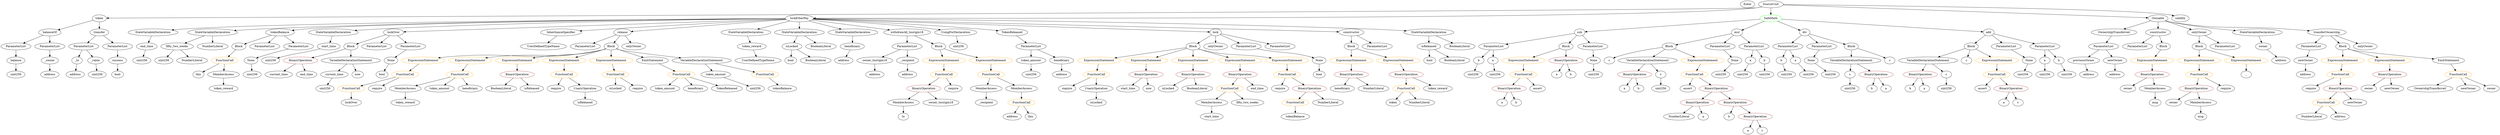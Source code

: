 strict digraph {
	graph [bb="0,0,10684,684"];
	node [label="\N"];
	Enter	[height=0.5,
		pos="7441.5,666",
		width=0.83628];
	ElementaryTypeName_bool_1	[color=black,
		height=0.5,
		label=bool,
		pos="3325.5,378",
		width=0.76697];
	VariableDeclaration_current_time	[color=black,
		height=0.5,
		label=current_time,
		pos="1424.5,306",
		width=1.5848];
	ElementaryTypeName_uint256_23	[color=black,
		height=0.5,
		label=uint256,
		pos="1367.5,234",
		width=1.0442];
	VariableDeclaration_current_time -> ElementaryTypeName_uint256_23	[pos="e,1380.8,251.31 1410.7,288.05 1403.9,279.68 1395.6,269.4 1388,260.13"];
	Identifier_require_2	[color=black,
		height=0.5,
		label=require,
		pos="4489.5,234",
		width=1.0026];
	Identifier_b_1	[color=black,
		height=0.5,
		label=b,
		pos="7345.5,90",
		width=0.75];
	Parameter_b_2	[color=black,
		height=0.5,
		label=b,
		pos="6243.5,378",
		width=0.75];
	ElementaryTypeName_uint256_9	[color=black,
		height=0.5,
		label=uint256,
		pos="6231.5,306",
		width=1.0442];
	Parameter_b_2 -> ElementaryTypeName_uint256_9	[pos="e,6234.5,324.1 6240.6,359.7 6239.3,352.32 6237.8,343.52 6236.4,335.25"];
	ParameterList_Unnamed_13	[color=black,
		height=0.5,
		label=ParameterList,
		pos="9146.5,450",
		width=1.7095];
	Identifier_beneficiary	[color=black,
		height=0.5,
		label=beneficiary,
		pos="5684.5,234",
		width=1.4184];
	BinaryOperation_Unnamed_21	[color=brown,
		height=0.5,
		label=BinaryOperation,
		pos="3877.5,234",
		width=1.9867];
	MemberAccess_Unnamed_4	[color=black,
		height=0.5,
		label=MemberAccess,
		pos="3786.5,162",
		width=1.9174];
	BinaryOperation_Unnamed_21 -> MemberAccess_Unnamed_4	[pos="e,3808,179.47 3856,216.41 3844.3,207.43 3829.7,196.19 3816.9,186.34"];
	Identifier_owner_txorigin18	[color=black,
		height=0.5,
		label=owner_txorigin18,
		pos="3949.5,162",
		width=2.0976];
	BinaryOperation_Unnamed_21 -> Identifier_owner_txorigin18	[pos="e,3932.3,179.79 3895,216.05 3903.7,207.54 3914.5,197.07 3924.2,187.68"];
	FunctionCall_Unnamed_17	[color=orange,
		height=0.5,
		label=FunctionCall,
		pos="2379.5,306",
		width=1.6125];
	Identifier_require_6	[color=black,
		height=0.5,
		label=require,
		pos="2369.5,234",
		width=1.0026];
	FunctionCall_Unnamed_17 -> Identifier_require_6	[pos="e,2372,252.1 2377.1,287.7 2376,280.32 2374.8,271.52 2373.6,263.25"];
	UnaryOperation_Unnamed_1	[color=black,
		height=0.5,
		label=UnaryOperation,
		pos="2493.5,234",
		width=1.9452];
	FunctionCall_Unnamed_17 -> UnaryOperation_Unnamed_1	[pos="e,2467.5,250.98 2404.8,289.46 2420.4,279.9 2440.6,267.5 2457.8,256.94"];
	ElementaryTypeName_address_1	[color=black,
		height=0.5,
		label=address,
		pos="303.54,306",
		width=1.0996];
	BooleanLiteral_Unnamed_5	[color=black,
		height=0.5,
		label=BooleanLiteral,
		pos="2133.5,234",
		width=1.7788];
	ParameterList_Unnamed_25	[color=black,
		height=0.5,
		label=ParameterList,
		pos="2462.5,450",
		width=1.7095];
	Block_Unnamed_9	[color=black,
		height=0.5,
		label=Block,
		pos="5031.5,450",
		width=0.90558];
	ExpressionStatement_Unnamed_10	[color=orange,
		height=0.5,
		label=ExpressionStatement,
		pos="4641.5,378",
		width=2.458];
	Block_Unnamed_9 -> ExpressionStatement_Unnamed_10	[pos="e,4706.2,390.61 5000.6,443.45 4939.9,432.56 4803.7,408.1 4717.5,392.64"];
	ExpressionStatement_Unnamed_12	[color=orange,
		height=0.5,
		label=ExpressionStatement,
		pos="4836.5,378",
		width=2.458];
	Block_Unnamed_9 -> ExpressionStatement_Unnamed_12	[pos="e,4879,394.24 5004.8,439.41 4975.3,428.81 4927,411.47 4889.7,398.08"];
	ExpressionStatement_Unnamed_14	[color=orange,
		height=0.5,
		label=ExpressionStatement,
		pos="5031.5,378",
		width=2.458];
	Block_Unnamed_9 -> ExpressionStatement_Unnamed_14	[pos="e,5031.5,396.1 5031.5,431.7 5031.5,424.41 5031.5,415.73 5031.5,407.54"];
	ExpressionStatement_Unnamed_13	[color=orange,
		height=0.5,
		label=ExpressionStatement,
		pos="5226.5,378",
		width=2.458];
	Block_Unnamed_9 -> ExpressionStatement_Unnamed_13	[pos="e,5181.1,393.81 5056.6,438.32 5061.8,436.17 5067.4,433.97 5072.5,432 5104.7,419.83 5141,407.27 5170.3,397.44"];
	ExpressionStatement_Unnamed_11	[color=orange,
		height=0.5,
		label=ExpressionStatement,
		pos="5421.5,378",
		width=2.458];
	Block_Unnamed_9 -> ExpressionStatement_Unnamed_11	[pos="e,5356.5,390.56 5055.9,437.73 5061.3,435.57 5067,433.51 5072.5,432 5181.2,402.18 5212.2,413.63 5323.5,396 5330.6,394.88 5338,393.67 \
5345.3,392.44"];
	VariableDeclaration_token_amount	[color=black,
		height=0.5,
		label=token_amount,
		pos="4350.5,378",
		width=1.765];
	ElementaryTypeName_uint256_21	[color=black,
		height=0.5,
		label=uint256,
		pos="4350.5,306",
		width=1.0442];
	VariableDeclaration_token_amount -> ElementaryTypeName_uint256_21	[pos="e,4350.5,324.1 4350.5,359.7 4350.5,352.41 4350.5,343.73 4350.5,335.54"];
	UserDefinedTypeName_Unnamed	[color=black,
		height=0.5,
		label=UserDefinedTypeName,
		pos="2284.5,450",
		width=2.7214];
	StateVariableDeclaration_Unnamed_6	[color=black,
		height=0.5,
		label=StateVariableDeclaration,
		pos="642.54,522",
		width=2.8184];
	VariableDeclaration_end_time	[color=black,
		height=0.5,
		label=end_time,
		pos="608.54,450",
		width=1.2382];
	StateVariableDeclaration_Unnamed_6 -> VariableDeclaration_end_time	[pos="e,616.85,468.1 634.14,503.7 630.43,496.07 625.99,486.92 621.85,478.4"];
	ExpressionStatement_Unnamed_19	[color=orange,
		height=0.5,
		label=ExpressionStatement,
		pos="1794.5,378",
		width=2.458];
	FunctionCall_Unnamed_18	[color=orange,
		height=0.5,
		label=FunctionCall,
		pos="1732.5,306",
		width=1.6125];
	ExpressionStatement_Unnamed_19 -> FunctionCall_Unnamed_18	[pos="e,1747.4,323.79 1779.5,360.05 1772.1,351.71 1763.1,341.49 1754.9,332.25"];
	FunctionCall_Unnamed_22	[color=orange,
		height=0.5,
		label=FunctionCall,
		pos="2910.5,306",
		width=1.6125];
	Identifier_token_amount_1	[color=black,
		height=0.5,
		label=token_amount,
		pos="2843.5,234",
		width=1.765];
	FunctionCall_Unnamed_22 -> Identifier_token_amount_1	[pos="e,2859.3,251.47 2894.7,288.41 2886.5,279.87 2876.4,269.28 2867.3,259.79"];
	Identifier_beneficiary_2	[color=black,
		height=0.5,
		label=beneficiary,
		pos="2976.5,234",
		width=1.4184];
	FunctionCall_Unnamed_22 -> Identifier_beneficiary_2	[pos="e,2961,251.47 2926.2,288.41 2934.2,279.87 2944.2,269.28 2953.2,259.79"];
	Identifier_TokenReleased	[color=black,
		height=0.5,
		label=TokenReleased,
		pos="3113.5,234",
		width=1.8897];
	FunctionCall_Unnamed_22 -> Identifier_TokenReleased	[pos="e,3073.3,248.89 2948.2,292 2980.5,280.89 3027.1,264.81 3062.6,252.56"];
	ExpressionStatement_Unnamed_6	[color=orange,
		height=0.5,
		label=ExpressionStatement,
		pos="10013,378",
		width=2.458];
	FunctionCall_Unnamed_4	[color=orange,
		height=0.5,
		label=FunctionCall,
		pos="9997.5,306",
		width=1.6125];
	ExpressionStatement_Unnamed_6 -> FunctionCall_Unnamed_4	[pos="e,10001,324.1 10009,359.7 10007,352.32 10005,343.52 10004,335.25"];
	BinaryOperation_Unnamed_8	[color=brown,
		height=0.5,
		label=BinaryOperation,
		pos="8200.5,306",
		width=1.9867];
	Identifier_b_5	[color=black,
		height=0.5,
		label=b,
		pos="8145.5,234",
		width=0.75];
	BinaryOperation_Unnamed_8 -> Identifier_b_5	[pos="e,8157.6,250.36 8187.2,288.05 8180.5,279.44 8172.1,268.81 8164.7,259.33"];
	Identifier_a_6	[color=black,
		height=0.5,
		label=a,
		pos="8217.5,234",
		width=0.75];
	BinaryOperation_Unnamed_8 -> Identifier_a_6	[pos="e,8213.4,252.1 8204.7,287.7 8206.5,280.32 8208.7,271.52 8210.7,263.25"];
	BinaryOperation_Unnamed_10	[color=brown,
		height=0.5,
		label=BinaryOperation,
		pos="9211.5,306",
		width=1.9867];
	Identifier_owner	[color=black,
		height=0.5,
		label=owner,
		pos="9108.5,234",
		width=0.93331];
	BinaryOperation_Unnamed_10 -> Identifier_owner	[pos="e,9128.7,248.72 9187.4,288.59 9172.6,278.55 9153.6,265.63 9138,255"];
	MemberAccess_Unnamed	[color=black,
		height=0.5,
		label=MemberAccess,
		pos="9229.5,234",
		width=1.9174];
	BinaryOperation_Unnamed_10 -> MemberAccess_Unnamed	[pos="e,9225.1,252.1 9216,287.7 9217.9,280.32 9220.2,271.52 9222.3,263.25"];
	Block_Unnamed_3	[color=black,
		height=0.5,
		label=Block,
		pos="8411.5,450",
		width=0.90558];
	VariableDeclarationStatement_Unnamed_2	[color=black,
		height=0.5,
		label=VariableDeclarationStatement,
		pos="8223.5,378",
		width=3.3174];
	Block_Unnamed_3 -> VariableDeclarationStatement_Unnamed_2	[pos="e,8267,395.17 8385,439.12 8357.2,428.77 8312.8,412.23 8277.6,399.12"];
	Identifier_c_4	[color=black,
		height=0.5,
		label=c,
		pos="8387.5,378",
		width=0.75];
	Block_Unnamed_3 -> Identifier_c_4	[pos="e,8393.3,395.79 8405.7,432.05 8403.1,424.4 8399.9,415.16 8397,406.56"];
	ExpressionStatement_Unnamed_2	[color=orange,
		height=0.5,
		label=ExpressionStatement,
		pos="8520.5,378",
		width=2.458];
	Block_Unnamed_3 -> ExpressionStatement_Unnamed_2	[pos="e,8494.9,395.49 8432.3,435.67 8447.3,426.03 8468,412.78 8485.5,401.51"];
	Parameter_None_3	[color=black,
		height=0.5,
		label=None,
		pos="8657.5,378",
		width=0.85014];
	ElementaryTypeName_uint256_13	[color=black,
		height=0.5,
		label=uint256,
		pos="8638.5,306",
		width=1.0442];
	Parameter_None_3 -> ElementaryTypeName_uint256_13	[pos="e,8643.2,324.28 8652.9,360.05 8650.9,352.6 8648.5,343.64 8646.2,335.22"];
	ParameterList_Unnamed_2	[color=black,
		height=0.5,
		label=ParameterList,
		pos="7613.5,450",
		width=1.7095];
	Parameter_b_1	[color=black,
		height=0.5,
		label=b,
		pos="7579.5,378",
		width=0.75];
	ParameterList_Unnamed_2 -> Parameter_b_1	[pos="e,7587.6,395.62 7605.1,431.7 7601.3,423.87 7596.8,414.44 7592.5,405.73"];
	Parameter_a_1	[color=black,
		height=0.5,
		label=a,
		pos="7651.5,378",
		width=0.75];
	ParameterList_Unnamed_2 -> Parameter_a_1	[pos="e,7642.7,395.31 7622.7,432.05 7627.1,424.03 7632.4,414.26 7637.3,405.3"];
	FunctionDefinition_sub	[color=black,
		height=0.5,
		label=sub,
		pos="6686.5,522",
		width=0.75];
	ParameterList_Unnamed_4	[color=black,
		height=0.5,
		label=ParameterList,
		pos="6315.5,450",
		width=1.7095];
	FunctionDefinition_sub -> ParameterList_Unnamed_4	[pos="e,6366.1,460.54 6660.7,516.13 6602.6,505.16 6459.9,478.24 6377.4,462.66"];
	Block_Unnamed_2	[color=black,
		height=0.5,
		label=Block,
		pos="6626.5,450",
		width=0.90558];
	FunctionDefinition_sub -> Block_Unnamed_2	[pos="e,6640,466.64 6673.5,505.81 6665.8,496.85 6656,485.32 6647.2,475.14"];
	ParameterList_Unnamed_5	[color=black,
		height=0.5,
		label=ParameterList,
		pos="6742.5,450",
		width=1.7095];
	FunctionDefinition_sub -> ParameterList_Unnamed_5	[pos="e,6729.2,467.63 6698.7,505.81 6705.5,497.28 6714.2,486.4 6722.1,476.6"];
	ElementaryTypeName_uint256_14	[color=black,
		height=0.5,
		label=uint256,
		pos="8317.5,234",
		width=1.0442];
	BinaryOperation_Unnamed_14	[color=brown,
		height=0.5,
		label=BinaryOperation,
		pos="5957.5,306",
		width=1.9867];
	FunctionCall_Unnamed_7	[color=orange,
		height=0.5,
		label=FunctionCall,
		pos="5957.5,234",
		width=1.6125];
	BinaryOperation_Unnamed_14 -> FunctionCall_Unnamed_7	[pos="e,5957.5,252.1 5957.5,287.7 5957.5,280.41 5957.5,271.73 5957.5,263.54"];
	Identifier_token_reward	[color=black,
		height=0.5,
		label=token_reward,
		pos="6095.5,234",
		width=1.7095];
	BinaryOperation_Unnamed_14 -> Identifier_token_reward	[pos="e,6065.9,250.01 5988.2,289.46 6008.1,279.36 6034.3,266.07 6055.8,255.16"];
	ModifierInvocation_onlyOwner_1	[color=black,
		height=0.5,
		label=onlyOwner,
		pos="5133.5,450",
		width=1.4323];
	EventDefinition_OwnershipTransferred	[color=black,
		height=0.5,
		label=OwnershipTransferred,
		pos="9048.5,522",
		width=2.6243];
	ParameterList_Unnamed_12	[color=black,
		height=0.5,
		label=ParameterList,
		pos="9005.5,450",
		width=1.7095];
	EventDefinition_OwnershipTransferred -> ParameterList_Unnamed_12	[pos="e,9016,468.1 9037.9,503.7 9033.1,495.9 9027.4,486.51 9022,477.83"];
	MemberAccess_Unnamed_7	[color=black,
		height=0.5,
		label=MemberAccess,
		pos="1716.5,234",
		width=1.9174];
	Identifier_token_reward_2	[color=black,
		height=0.5,
		label=token_reward,
		pos="1716.5,162",
		width=1.7095];
	MemberAccess_Unnamed_7 -> Identifier_token_reward_2	[pos="e,1716.5,180.1 1716.5,215.7 1716.5,208.41 1716.5,199.73 1716.5,191.54"];
	NumberLiteral_Unnamed_1	[color=black,
		height=0.5,
		label=NumberLiteral,
		pos="9872.5,90",
		width=1.765];
	Identifier_msg	[color=black,
		height=0.5,
		label=msg,
		pos="9229.5,162",
		width=0.75];
	NumberLiteral_Unnamed	[color=black,
		height=0.5,
		label=NumberLiteral,
		pos="7141.5,90",
		width=1.765];
	ElementaryTypeName_uint256_20	[color=black,
		height=0.5,
		label=uint256,
		pos="692.54,378",
		width=1.0442];
	VariableDeclarationStatement_Unnamed_2 -> BinaryOperation_Unnamed_8	[pos="e,8206.2,324.1 8217.9,359.7 8215.4,352.24 8212.5,343.32 8209.7,334.97"];
	VariableDeclaration_c_2	[color=black,
		height=0.5,
		label=c,
		pos="8317.5,306",
		width=0.75];
	VariableDeclarationStatement_Unnamed_2 -> VariableDeclaration_c_2	[pos="e,8300,320.06 8246.3,360.05 8259.7,350.06 8276.8,337.36 8290.8,326.89"];
	ElementaryTypeName_bool_4	[color=black,
		height=0.5,
		label=bool,
		pos="1628.5,306",
		width=0.76697];
	FunctionCall_Unnamed_8	[color=orange,
		height=0.5,
		label=FunctionCall,
		pos="951.54,378",
		width=1.6125];
	Identifier_this	[color=black,
		height=0.5,
		label=this,
		pos="832.54,306",
		width=0.75];
	FunctionCall_Unnamed_8 -> Identifier_this	[pos="e,852.32,318.63 925.43,361.64 906.75,350.65 881.59,335.85 862.17,324.43"];
	MemberAccess_Unnamed_2	[color=black,
		height=0.5,
		label=MemberAccess,
		pos="946.54,306",
		width=1.9174];
	FunctionCall_Unnamed_8 -> MemberAccess_Unnamed_2	[pos="e,947.76,324.1 950.31,359.7 949.79,352.41 949.17,343.73 948.58,335.54"];
	ParameterList_Unnamed_21	[color=black,
		height=0.5,
		label=ParameterList,
		pos="5264.5,450",
		width=1.7095];
	Parameter_None_5	[color=black,
		height=0.5,
		label=None,
		pos="5558.5,378",
		width=0.85014];
	ParameterList_Unnamed_21 -> Parameter_None_5	[pos="e,5535.2,389.9 5310.4,437.55 5318.4,435.63 5326.7,433.71 5334.5,432 5415.9,414.16 5438.9,420.43 5518.5,396 5520.5,395.4 5522.5,394.73 \
5524.5,394.01"];
	ParameterList_Unnamed_4 -> Parameter_b_2	[pos="e,6258.1,393.11 6298.5,432.41 6288.9,423.06 6276.7,411.26 6266.3,401.13"];
	Parameter_a_2	[color=black,
		height=0.5,
		label=a,
		pos="6315.5,378",
		width=0.75];
	ParameterList_Unnamed_4 -> Parameter_a_2	[pos="e,6315.5,396.1 6315.5,431.7 6315.5,424.41 6315.5,415.73 6315.5,407.54"];
	ParameterList_Unnamed_7	[color=black,
		height=0.5,
		label=ParameterList,
		pos="8569.5,450",
		width=1.7095];
	ParameterList_Unnamed_7 -> Parameter_None_3	[pos="e,8639.9,393.02 8590,432.76 8602.2,422.99 8618,410.43 8631.2,399.91"];
	ElementaryTypeName_address_3	[color=black,
		height=0.5,
		label=address,
		pos="8919.5,306",
		width=1.0996];
	ExpressionStatement_Unnamed_15	[color=orange,
		height=0.5,
		label=ExpressionStatement,
		pos="3985.5,378",
		width=2.458];
	FunctionCall_Unnamed_13	[color=orange,
		height=0.5,
		label=FunctionCall,
		pos="3985.5,306",
		width=1.6125];
	ExpressionStatement_Unnamed_15 -> FunctionCall_Unnamed_13	[pos="e,3985.5,324.1 3985.5,359.7 3985.5,352.41 3985.5,343.73 3985.5,335.54"];
	VariableDeclaration_owner	[color=black,
		height=0.5,
		label=owner,
		pos="9709.5,450",
		width=0.93331];
	ElementaryTypeName_address_2	[color=black,
		height=0.5,
		label=address,
		pos="9747.5,378",
		width=1.0996];
	VariableDeclaration_owner -> ElementaryTypeName_address_2	[pos="e,9738.3,395.96 9718.5,432.41 9722.8,424.51 9728.1,414.85 9732.9,405.94"];
	Parameter_owner_txorigin18	[color=black,
		height=0.5,
		label=owner_txorigin18,
		pos="3690.5,378",
		width=2.0976];
	ElementaryTypeName_address_10	[color=black,
		height=0.5,
		label=address,
		pos="3690.5,306",
		width=1.0996];
	Parameter_owner_txorigin18 -> ElementaryTypeName_address_10	[pos="e,3690.5,324.1 3690.5,359.7 3690.5,352.41 3690.5,343.73 3690.5,335.54"];
	Identifier_current_time	[color=black,
		height=0.5,
		label=current_time,
		pos="1184.5,306",
		width=1.5848];
	Parameter__recipient	[color=black,
		height=0.5,
		label=_recipient,
		pos="3831.5,378",
		width=1.3076];
	ElementaryTypeName_address_9	[color=black,
		height=0.5,
		label=address,
		pos="3831.5,306",
		width=1.0996];
	Parameter__recipient -> ElementaryTypeName_address_9	[pos="e,3831.5,324.1 3831.5,359.7 3831.5,352.41 3831.5,343.73 3831.5,335.54"];
	Parameter_success	[color=black,
		height=0.5,
		label=success,
		pos="484.54,378",
		width=1.1135];
	ElementaryTypeName_bool	[color=black,
		height=0.5,
		label=bool,
		pos="484.54,306",
		width=0.76697];
	Parameter_success -> ElementaryTypeName_bool	[pos="e,484.54,324.1 484.54,359.7 484.54,352.41 484.54,343.73 484.54,335.54"];
	Identifier_start_time_1	[color=black,
		height=0.5,
		label=start_time,
		pos="5117.5,90",
		width=1.3076];
	FunctionCall_Unnamed_10	[color=orange,
		height=0.5,
		label=FunctionCall,
		pos="5421.5,306",
		width=1.6125];
	Identifier_require_3	[color=black,
		height=0.5,
		label=require,
		pos="5417.5,234",
		width=1.0026];
	FunctionCall_Unnamed_10 -> Identifier_require_3	[pos="e,5418.5,252.1 5420.6,287.7 5420.1,280.41 5419.6,271.73 5419.2,263.54"];
	BinaryOperation_Unnamed_16	[color=brown,
		height=0.5,
		label=BinaryOperation,
		pos="5543.5,234",
		width=1.9867];
	FunctionCall_Unnamed_10 -> BinaryOperation_Unnamed_16	[pos="e,5516,250.81 5448.3,289.64 5465.2,279.93 5487.4,267.23 5506,256.52"];
	Identifier_c_1	[color=black,
		height=0.5,
		label=c,
		pos="6822.5,378",
		width=0.75];
	ExpressionStatement_Unnamed_7	[color=orange,
		height=0.5,
		label=ExpressionStatement,
		pos="10208,378",
		width=2.458];
	BinaryOperation_Unnamed_13	[color=brown,
		height=0.5,
		label=BinaryOperation,
		pos="10208,306",
		width=1.9867];
	ExpressionStatement_Unnamed_7 -> BinaryOperation_Unnamed_13	[pos="e,10208,324.1 10208,359.7 10208,352.41 10208,343.73 10208,335.54"];
	FunctionCall_Unnamed_15	[color=orange,
		height=0.5,
		label=FunctionCall,
		pos="4318.5,162",
		width=1.6125];
	ElementaryTypeName_address_11	[color=black,
		height=0.5,
		label=address,
		pos="4275.5,90",
		width=1.0996];
	FunctionCall_Unnamed_15 -> ElementaryTypeName_address_11	[pos="e,4285.9,107.79 4308.1,144.05 4303.2,136.06 4297.2,126.33 4291.8,117.4"];
	Identifier_this_1	[color=black,
		height=0.5,
		label=this,
		pos="4360.5,90",
		width=0.75];
	FunctionCall_Unnamed_15 -> Identifier_this_1	[pos="e,4351,106.83 4328.7,144.05 4333.6,135.82 4339.7,125.76 4345.2,116.61"];
	UnaryOperation_Unnamed	[color=black,
		height=0.5,
		label=UnaryOperation,
		pos="4613.5,234",
		width=1.9452];
	Identifier_isLocked	[color=black,
		height=0.5,
		label=isLocked,
		pos="4613.5,162",
		width=1.2521];
	UnaryOperation_Unnamed -> Identifier_isLocked	[pos="e,4613.5,180.1 4613.5,215.7 4613.5,208.41 4613.5,199.73 4613.5,191.54"];
	ElementaryTypeName_uint256_2	[color=black,
		height=0.5,
		label=uint256,
		pos="7311.5,306",
		width=1.0442];
	StateVariableDeclaration_Unnamed_7	[color=black,
		height=0.5,
		label=StateVariableDeclaration,
		pos="897.54,522",
		width=2.8184];
	VariableDeclaration_fifty_two_weeks	[color=black,
		height=0.5,
		label=fifty_two_weeks,
		pos="743.54,450",
		width=2.0145];
	StateVariableDeclaration_Unnamed_7 -> VariableDeclaration_fifty_two_weeks	[pos="e,777.22,466.31 861.83,504.76 839.71,494.71 811.15,481.73 787.63,471.04"];
	NumberLiteral_Unnamed_3	[color=black,
		height=0.5,
		label=NumberLiteral,
		pos="897.54,450",
		width=1.765];
	StateVariableDeclaration_Unnamed_7 -> NumberLiteral_Unnamed_3	[pos="e,897.54,468.1 897.54,503.7 897.54,496.41 897.54,487.73 897.54,479.54"];
	VariableDeclarationStatement_Unnamed	[color=black,
		height=0.5,
		label=VariableDeclarationStatement,
		pos="6986.5,378",
		width=3.3174];
	BinaryOperation_Unnamed	[color=brown,
		height=0.5,
		label=BinaryOperation,
		pos="6925.5,306",
		width=1.9867];
	VariableDeclarationStatement_Unnamed -> BinaryOperation_Unnamed	[pos="e,6940,323.62 6971.5,359.7 6964.3,351.44 6955.5,341.39 6947.6,332.3"];
	VariableDeclaration_c	[color=black,
		height=0.5,
		label=c,
		pos="7042.5,306",
		width=0.75];
	VariableDeclarationStatement_Unnamed -> VariableDeclaration_c	[pos="e,7030.4,322.2 7000.4,359.7 7007.3,351.07 7015.7,340.5 7023.3,331.1"];
	ExpressionStatement_Unnamed_9	[color=orange,
		height=0.5,
		label=ExpressionStatement,
		pos="5695.5,378",
		width=2.458];
	BinaryOperation_Unnamed_15	[color=brown,
		height=0.5,
		label=BinaryOperation,
		pos="5695.5,306",
		width=1.9867];
	ExpressionStatement_Unnamed_9 -> BinaryOperation_Unnamed_15	[pos="e,5695.5,324.1 5695.5,359.7 5695.5,352.41 5695.5,343.73 5695.5,335.54"];
	ParameterList_Unnamed_3	[color=black,
		height=0.5,
		label=ParameterList,
		pos="7754.5,450",
		width=1.7095];
	Parameter_None_1	[color=black,
		height=0.5,
		label=None,
		pos="7727.5,378",
		width=0.85014];
	ParameterList_Unnamed_3 -> Parameter_None_1	[pos="e,7734,395.62 7747.9,431.7 7744.9,424.04 7741.4,414.85 7738.1,406.3"];
	FunctionCall_Unnamed_2	[color=orange,
		height=0.5,
		label=FunctionCall,
		pos="8520.5,306",
		width=1.6125];
	Identifier_assert_2	[color=black,
		height=0.5,
		label=assert,
		pos="8474.5,234",
		width=0.89172];
	FunctionCall_Unnamed_2 -> Identifier_assert_2	[pos="e,8485.3,251.31 8509.4,288.05 8504,279.85 8497.4,269.83 8491.4,260.71"];
	BinaryOperation_Unnamed_9	[color=brown,
		height=0.5,
		label=BinaryOperation,
		pos="8596.5,234",
		width=1.9867];
	FunctionCall_Unnamed_2 -> BinaryOperation_Unnamed_9	[pos="e,8578.4,251.71 8538.6,288.41 8548,279.76 8559.6,269 8570,259.42"];
	Identifier_a_2	[color=black,
		height=0.5,
		label=a,
		pos="7426.5,18",
		width=0.75];
	ContractDefinition_token	[color=black,
		height=0.5,
		label=token,
		pos="413.54,594",
		width=0.864];
	FunctionDefinition_balanceOf	[color=black,
		height=0.5,
		label=balanceOf,
		pos="202.54,522",
		width=1.3491];
	ContractDefinition_token -> FunctionDefinition_balanceOf	[pos="e,237.82,534.7 386.82,584.13 352.11,572.62 290.96,552.33 248.68,538.3"];
	FunctionDefinition_transfer	[color=black,
		height=0.5,
		label=transfer,
		pos="413.54,522",
		width=1.0719];
	ContractDefinition_token -> FunctionDefinition_transfer	[pos="e,413.54,540.1 413.54,575.7 413.54,568.41 413.54,559.73 413.54,551.54"];
	FunctionDefinition_tokenBalance	[color=black,
		height=0.5,
		label=tokenBalance,
		pos="1193.5,522",
		width=1.6679];
	Block_Unnamed_8	[color=black,
		height=0.5,
		label=Block,
		pos="1011.5,450",
		width=0.90558];
	FunctionDefinition_tokenBalance -> Block_Unnamed_8	[pos="e,1037.1,461.74 1156.6,507.5 1128.1,496.98 1087.7,481.89 1052.5,468 1050.8,467.32 1049.1,466.62 1047.3,465.9"];
	ParameterList_Unnamed_18	[color=black,
		height=0.5,
		label=ParameterList,
		pos="1123.5,450",
		width=1.7095];
	FunctionDefinition_tokenBalance -> ParameterList_Unnamed_18	[pos="e,1140,467.47 1177,504.41 1168.3,495.78 1157.6,485.06 1148,475.5"];
	ParameterList_Unnamed_19	[color=black,
		height=0.5,
		label=ParameterList,
		pos="1264.5,450",
		width=1.7095];
	FunctionDefinition_tokenBalance -> ParameterList_Unnamed_19	[pos="e,1247.8,467.47 1210.4,504.41 1219.1,495.78 1230,485.06 1239.7,475.5"];
	FunctionDefinition_constructor	[color=black,
		height=0.5,
		label=constructor,
		pos="9236.5,522",
		width=1.4877];
	FunctionDefinition_constructor -> ParameterList_Unnamed_13	[pos="e,9167.5,467.31 9216.1,505.12 9204.4,496.03 9189.6,484.46 9176.6,474.35"];
	Block_Unnamed_4	[color=black,
		height=0.5,
		label=Block,
		pos="9258.5,450",
		width=0.90558];
	FunctionDefinition_constructor -> Block_Unnamed_4	[pos="e,9253.2,468.1 9242,503.7 9244.3,496.24 9247.1,487.32 9249.8,478.97"];
	Block_Unnamed_10	[color=black,
		height=0.5,
		label=Block,
		pos="1489.5,450",
		width=0.90558];
	BinaryOperation_Unnamed_20	[color=brown,
		height=0.5,
		label=BinaryOperation,
		pos="1280.5,378",
		width=1.9867];
	Block_Unnamed_10 -> BinaryOperation_Unnamed_20	[pos="e,1325.9,392.35 1464.3,438.43 1458.8,436.23 1453,433.97 1447.5,432 1410.9,418.79 1369.1,405.54 1336.6,395.59"];
	VariableDeclarationStatement_Unnamed_3	[color=black,
		height=0.5,
		label=VariableDeclarationStatement,
		pos="1489.5,378",
		width=3.3174];
	Block_Unnamed_10 -> VariableDeclarationStatement_Unnamed_3	[pos="e,1489.5,396.1 1489.5,431.7 1489.5,424.41 1489.5,415.73 1489.5,407.54"];
	FunctionCall_Unnamed_19	[color=orange,
		height=0.5,
		label=FunctionCall,
		pos="1481.5,234",
		width=1.6125];
	Identifier_lockOver	[color=black,
		height=0.5,
		label=lockOver,
		pos="1481.5,162",
		width=1.2521];
	FunctionCall_Unnamed_19 -> Identifier_lockOver	[pos="e,1481.5,180.1 1481.5,215.7 1481.5,208.41 1481.5,199.73 1481.5,191.54"];
	VariableDeclarationStatement_Unnamed_1	[color=black,
		height=0.5,
		label=VariableDeclarationStatement,
		pos="7895.5,378",
		width=3.3174];
	VariableDeclaration_c_1	[color=black,
		height=0.5,
		label=c,
		pos="7877.5,306",
		width=0.75];
	VariableDeclarationStatement_Unnamed_1 -> VariableDeclaration_c_1	[pos="e,7881.9,324.1 7891.1,359.7 7889.2,352.32 7886.9,343.52 7884.8,335.25"];
	BinaryOperation_Unnamed_5	[color=brown,
		height=0.5,
		label=BinaryOperation,
		pos="7994.5,306",
		width=1.9867];
	VariableDeclarationStatement_Unnamed_1 -> BinaryOperation_Unnamed_5	[pos="e,7971.5,323.31 7919.5,360.05 7932.3,350.98 7948.3,339.68 7962.2,329.84"];
	Identifier_a_1	[color=black,
		height=0.5,
		label=a,
		pos="7250.5,90",
		width=0.75];
	ParameterList_Unnamed_22	[color=black,
		height=0.5,
		label=ParameterList,
		pos="1601.5,450",
		width=1.7095];
	Identifier_isReleased	[color=black,
		height=0.5,
		label=isReleased,
		pos="2493.5,162",
		width=1.3907];
	Parameter_balance	[color=black,
		height=0.5,
		label=balance,
		pos="61.543,378",
		width=1.0719];
	ElementaryTypeName_uint256_15	[color=black,
		height=0.5,
		label=uint256,
		pos="61.543,306",
		width=1.0442];
	Parameter_balance -> ElementaryTypeName_uint256_15	[pos="e,61.543,324.1 61.543,359.7 61.543,352.41 61.543,343.73 61.543,335.54"];
	FunctionCall_Unnamed_21	[color=orange,
		height=0.5,
		label=FunctionCall,
		pos="1928.5,306",
		width=1.6125];
	FunctionCall_Unnamed_21 -> MemberAccess_Unnamed_7	[pos="e,1758.3,248.78 1890.2,292.32 1856.3,281.14 1806.6,264.72 1769,252.33"];
	Identifier_token_amount	[color=black,
		height=0.5,
		label=token_amount,
		pos="1867.5,234",
		width=1.765];
	FunctionCall_Unnamed_21 -> Identifier_token_amount	[pos="e,1882.3,251.96 1914.1,288.41 1906.8,280.08 1897.9,269.8 1889.8,260.49"];
	Identifier_beneficiary_1	[color=black,
		height=0.5,
		label=beneficiary,
		pos="2000.5,234",
		width=1.4184];
	FunctionCall_Unnamed_21 -> Identifier_beneficiary_1	[pos="e,1983.6,251.47 1945.6,288.41 1954.6,279.69 1965.7,268.85 1975.6,259.21"];
	VariableDeclaration_isReleased	[color=black,
		height=0.5,
		label=isReleased,
		pos="6024.5,450",
		width=1.3907];
	ElementaryTypeName_bool_2	[color=black,
		height=0.5,
		label=bool,
		pos="6024.5,378",
		width=0.76697];
	VariableDeclaration_isReleased -> ElementaryTypeName_bool_2	[pos="e,6024.5,396.1 6024.5,431.7 6024.5,424.41 6024.5,415.73 6024.5,407.54"];
	BooleanLiteral_Unnamed_2	[color=black,
		height=0.5,
		label=BooleanLiteral,
		pos="6134.5,378",
		width=1.7788];
	VariableDeclaration_isReleased -> BooleanLiteral_Unnamed_2	[pos="e,6109.6,394.89 6048.4,433.81 6063.5,424.2 6083.3,411.61 6100.1,400.92"];
	Block_Unnamed	[color=black,
		height=0.5,
		label=Block,
		pos="7121.5,450",
		width=0.90558];
	Block_Unnamed -> Identifier_c_1	[pos="e,6843.5,389.94 7089.7,445.12 7039.6,438.46 6939.7,422.89 6858.5,396 6857,395.48 6855.4,394.92 6853.8,394.31"];
	Block_Unnamed -> VariableDeclarationStatement_Unnamed	[pos="e,7018.8,395.72 7098.3,436.97 7079.3,427.1 7051.9,412.88 7029,400.99"];
	ExpressionStatement_Unnamed	[color=orange,
		height=0.5,
		label=ExpressionStatement,
		pos="7212.5,378",
		width=2.458];
	Block_Unnamed -> ExpressionStatement_Unnamed	[pos="e,7190.6,395.86 7140,434.83 7152,425.59 7167.9,413.3 7181.9,402.61"];
	VariableDeclaration_isLocked	[color=black,
		height=0.5,
		label=isLocked,
		pos="3332.5,450",
		width=1.2521];
	VariableDeclaration_isLocked -> ElementaryTypeName_bool_1	[pos="e,3327.3,396.1 3330.8,431.7 3330.1,424.41 3329.2,415.73 3328.4,407.54"];
	BooleanLiteral_Unnamed	[color=black,
		height=0.5,
		label=BooleanLiteral,
		pos="3435.5,378",
		width=1.7788];
	VariableDeclaration_isLocked -> BooleanLiteral_Unnamed	[pos="e,3412.1,394.97 3354.6,433.98 3368.6,424.47 3387,411.99 3402.7,401.33"];
	FunctionDefinition_mul	[color=black,
		height=0.5,
		label=mul,
		pos="7401.5,522",
		width=0.75];
	FunctionDefinition_mul -> Block_Unnamed	[pos="e,7150.9,458.34 7376.7,514.79 7328.3,502.68 7220.8,475.82 7162,461.11"];
	ParameterList_Unnamed_1	[color=black,
		height=0.5,
		label=ParameterList,
		pos="7331.5,450",
		width=1.7095];
	FunctionDefinition_mul -> ParameterList_Unnamed_1	[pos="e,7348.2,467.7 7387,506.5 7378.1,497.59 7366.5,485.94 7356.2,475.62"];
	ParameterList_Unnamed	[color=black,
		height=0.5,
		label=ParameterList,
		pos="7472.5,450",
		width=1.7095];
	FunctionDefinition_mul -> ParameterList_Unnamed	[pos="e,7455.6,467.7 7416.3,506.5 7425.3,497.59 7437.1,485.94 7447.6,475.62"];
	ElementaryTypeName_uint256_8	[color=black,
		height=0.5,
		label=uint256,
		pos="6324.5,306",
		width=1.0442];
	Identifier_a_4	[color=black,
		height=0.5,
		label=a,
		pos="6351.5,162",
		width=0.75];
	BinaryOperation_Unnamed_4	[color=brown,
		height=0.5,
		label=BinaryOperation,
		pos="7462.5,90",
		width=1.9867];
	BinaryOperation_Unnamed_4 -> Identifier_a_2	[pos="e,7434.8,35.145 7453.6,71.697 7449.6,63.752 7444.6,54.158 7440.1,45.344"];
	Identifier_c	[color=black,
		height=0.5,
		label=c,
		pos="7498.5,18",
		width=0.75];
	BinaryOperation_Unnamed_4 -> Identifier_c	[pos="e,7490.2,35.145 7471.4,71.697 7475.5,63.752 7480.5,54.158 7485,45.344"];
	Identifier_isLocked_1	[color=black,
		height=0.5,
		label=isLocked,
		pos="4930.5,234",
		width=1.2521];
	ElementaryTypeName_uint256_5	[color=black,
		height=0.5,
		label=uint256,
		pos="7590.5,306",
		width=1.0442];
	ElementaryTypeName_bool_3	[color=black,
		height=0.5,
		label=bool,
		pos="5558.5,306",
		width=0.76697];
	NumberLiteral_Unnamed_2	[color=black,
		height=0.5,
		label=NumberLiteral,
		pos="811.54,378",
		width=1.765];
	ElementaryTypeName_uint256_19	[color=black,
		height=0.5,
		label=uint256,
		pos="599.54,378",
		width=1.0442];
	VariableDeclaration_end_time -> ElementaryTypeName_uint256_19	[pos="e,601.74,396.1 606.32,431.7 605.37,424.32 604.24,415.52 603.17,407.25"];
	Identifier__recipient	[color=black,
		height=0.5,
		label=_recipient,
		pos="4162.5,162",
		width=1.3076];
	NumberLiteral_Unnamed_5	[color=black,
		height=0.5,
		label=NumberLiteral,
		pos="5817.5,234",
		width=1.765];
	Identifier_a	[color=black,
		height=0.5,
		label=a,
		pos="6870.5,234",
		width=0.75];
	BinaryOperation_Unnamed -> Identifier_a	[pos="e,6882.6,250.36 6912.2,288.05 6905.5,279.44 6897.1,268.81 6889.7,259.33"];
	Identifier_b	[color=black,
		height=0.5,
		label=b,
		pos="6942.5,234",
		width=0.75];
	BinaryOperation_Unnamed -> Identifier_b	[pos="e,6938.4,252.1 6929.7,287.7 6931.5,280.32 6933.7,271.52 6935.7,263.25"];
	Parameter_a	[color=black,
		height=0.5,
		label=a,
		pos="7425.5,378",
		width=0.75];
	ElementaryTypeName_uint256	[color=black,
		height=0.5,
		label=uint256,
		pos="7404.5,306",
		width=1.0442];
	Parameter_a -> ElementaryTypeName_uint256	[pos="e,7409.7,324.28 7420.5,360.05 7418.2,352.6 7415.5,343.64 7413,335.22"];
	VariableDeclaration_token_amount_1	[color=black,
		height=0.5,
		label=token_amount,
		pos="3091.5,306",
		width=1.765];
	ElementaryTypeName_uint256_24	[color=black,
		height=0.5,
		label=uint256,
		pos="3237.5,234",
		width=1.0442];
	VariableDeclaration_token_amount_1 -> ElementaryTypeName_uint256_24	[pos="e,3211.6,247.42 3122.9,289.98 3145.9,278.93 3177.3,263.86 3201.5,252.3"];
	StateVariableDeclaration_Unnamed_5	[color=black,
		height=0.5,
		label=StateVariableDeclaration,
		pos="1438.5,522",
		width=2.8184];
	VariableDeclaration_start_time	[color=black,
		height=0.5,
		label=start_time,
		pos="1391.5,450",
		width=1.3076];
	StateVariableDeclaration_Unnamed_5 -> VariableDeclaration_start_time	[pos="e,1402.7,467.62 1426.9,503.7 1421.6,495.7 1415.1,486.02 1409.1,477.15"];
	Identifier_a_7	[color=black,
		height=0.5,
		label=a,
		pos="8560.5,162",
		width=0.75];
	Identifier_assert	[color=black,
		height=0.5,
		label=assert,
		pos="7164.5,234",
		width=0.89172];
	Parameter_None_6	[color=black,
		height=0.5,
		label=None,
		pos="1657.5,378",
		width=0.85014];
	Parameter_None_6 -> ElementaryTypeName_bool_4	[pos="e,1635.5,323.79 1650.5,360.05 1647.3,352.32 1643.4,342.96 1639.8,334.27"];
	ExpressionStatement_Unnamed_20	[color=orange,
		height=0.5,
		label=ExpressionStatement,
		pos="1989.5,378",
		width=2.458];
	ExpressionStatement_Unnamed_20 -> FunctionCall_Unnamed_21	[pos="e,1943.2,323.79 1974.8,360.05 1967.5,351.71 1958.6,341.49 1950.5,332.25"];
	ExpressionStatement_Unnamed_21	[color=orange,
		height=0.5,
		label=ExpressionStatement,
		pos="2184.5,378",
		width=2.458];
	BinaryOperation_Unnamed_22	[color=brown,
		height=0.5,
		label=BinaryOperation,
		pos="2184.5,306",
		width=1.9867];
	ExpressionStatement_Unnamed_21 -> BinaryOperation_Unnamed_22	[pos="e,2184.5,324.1 2184.5,359.7 2184.5,352.41 2184.5,343.73 2184.5,335.54"];
	Parameter_a_2 -> ElementaryTypeName_uint256_8	[pos="e,6322.3,324.1 6317.8,359.7 6318.7,352.32 6319.8,343.52 6320.9,335.25"];
	BinaryOperation_Unnamed_20 -> Identifier_current_time	[pos="e,1206.4,322.91 1258.3,360.76 1245.6,351.51 1229.5,339.77 1215.6,329.63"];
	Identifier_end_time_1	[color=black,
		height=0.5,
		label=end_time,
		pos="1304.5,306",
		width=1.2382];
	BinaryOperation_Unnamed_20 -> Identifier_end_time_1	[pos="e,1298.7,324.1 1286.5,359.7 1289,352.24 1292.1,343.32 1295,334.97"];
	FunctionDefinition_lockOver	[color=black,
		height=0.5,
		label=lockOver,
		pos="1696.5,522",
		width=1.2521];
	FunctionDefinition_lockOver -> Block_Unnamed_10	[pos="e,1514.6,461.77 1661,510.58 1627.1,500.46 1575,484.28 1530.5,468 1528.8,467.34 1526.9,466.66 1525.1,465.95"];
	FunctionDefinition_lockOver -> ParameterList_Unnamed_22	[pos="e,1623.4,467.13 1675.9,505.81 1663.2,496.44 1646.7,484.25 1632.4,473.75"];
	ParameterList_Unnamed_23	[color=black,
		height=0.5,
		label=ParameterList,
		pos="1742.5,450",
		width=1.7095];
	FunctionDefinition_lockOver -> ParameterList_Unnamed_23	[pos="e,1731.4,467.96 1707.4,504.41 1712.8,496.34 1719.3,486.43 1725.2,477.35"];
	VariableDeclaration_beneficiary	[color=black,
		height=0.5,
		label=beneficiary,
		pos="3594.5,450",
		width=1.4184];
	ElementaryTypeName_address_7	[color=black,
		height=0.5,
		label=address,
		pos="3557.5,378",
		width=1.0996];
	VariableDeclaration_beneficiary -> ElementaryTypeName_address_7	[pos="e,3566.4,395.79 3585.6,432.05 3581.4,424.14 3576.3,414.54 3571.6,405.69"];
	ParameterList_Unnamed_20	[color=black,
		height=0.5,
		label=ParameterList,
		pos="5405.5,450",
		width=1.7095];
	ElementaryTypeName_uint256_18	[color=black,
		height=0.5,
		label=uint256,
		pos="1153.5,378",
		width=1.0442];
	Identifier_tx	[color=black,
		height=0.5,
		label=tx,
		pos="3786.5,90",
		width=0.75];
	MemberAccess_Unnamed_4 -> Identifier_tx	[pos="e,3786.5,108.1 3786.5,143.7 3786.5,136.41 3786.5,127.73 3786.5,119.54"];
	ElementaryTypeName_uint256_7	[color=black,
		height=0.5,
		label=uint256,
		pos="7877.5,234",
		width=1.0442];
	VariableDeclaration_c_1 -> ElementaryTypeName_uint256_7	[pos="e,7877.5,252.1 7877.5,287.7 7877.5,280.41 7877.5,271.73 7877.5,263.54"];
	ExpressionStatement_Unnamed_4	[color=orange,
		height=0.5,
		label=ExpressionStatement,
		pos="9406.5,378",
		width=2.458];
	FunctionCall_Unnamed_3	[color=orange,
		height=0.5,
		label=FunctionCall,
		pos="9406.5,306",
		width=1.6125];
	ExpressionStatement_Unnamed_4 -> FunctionCall_Unnamed_3	[pos="e,9406.5,324.1 9406.5,359.7 9406.5,352.41 9406.5,343.73 9406.5,335.54"];
	InheritanceSpecifier_Unnamed	[color=black,
		height=0.5,
		label=InheritanceSpecifier,
		pos="2411.5,522",
		width=2.3333];
	InheritanceSpecifier_Unnamed -> UserDefinedTypeName_Unnamed	[pos="e,2314.3,467.39 2382.1,504.76 2364.9,495.29 2343,483.21 2324.3,472.91"];
	FunctionCall_Unnamed_6	[color=orange,
		height=0.5,
		label=FunctionCall,
		pos="10507,306",
		width=1.6125];
	Identifier_OwnershipTransferred	[color=black,
		height=0.5,
		label=OwnershipTransferred,
		pos="10386,234",
		width=2.6243];
	FunctionCall_Unnamed_6 -> Identifier_OwnershipTransferred	[pos="e,10414,251.55 10480,289.64 10464,280.13 10442,267.76 10424,257.2"];
	Identifier_newOwner_1	[color=black,
		height=0.5,
		label=newOwner,
		pos="10549,234",
		width=1.4046];
	FunctionCall_Unnamed_6 -> Identifier_newOwner_1	[pos="e,10538,251.79 10517,288.05 10522,280.06 10527,270.33 10533,261.4"];
	Identifier_owner_2	[color=black,
		height=0.5,
		label=owner,
		pos="10651,234",
		width=0.93331];
	FunctionCall_Unnamed_6 -> Identifier_owner_2	[pos="e,10626,246.87 10537,290.33 10560,279.08 10592,263.55 10616,251.81"];
	FunctionDefinition_release	[color=black,
		height=0.5,
		label=release,
		pos="2625.5,522",
		width=0.98875];
	FunctionDefinition_release -> ParameterList_Unnamed_25	[pos="e,2496.1,465.43 2599,509.6 2574,498.87 2536.1,482.6 2506.6,469.92"];
	Block_Unnamed_12	[color=black,
		height=0.5,
		label=Block,
		pos="2574.5,450",
		width=0.90558];
	FunctionDefinition_release -> Block_Unnamed_12	[pos="e,2586.3,467.15 2613.7,504.76 2607.5,496.28 2599.8,485.71 2592.9,476.2"];
	ModifierInvocation_onlyOwner_2	[color=black,
		height=0.5,
		label=onlyOwner,
		pos="2676.5,450",
		width=1.4323];
	FunctionDefinition_release -> ModifierInvocation_onlyOwner_2	[pos="e,2664.4,467.63 2637.4,504.76 2643.4,496.49 2650.9,486.23 2657.7,476.9"];
	FunctionCall_Unnamed_9	[color=orange,
		height=0.5,
		label=FunctionCall,
		pos="4613.5,306",
		width=1.6125];
	ExpressionStatement_Unnamed_10 -> FunctionCall_Unnamed_9	[pos="e,4620.4,324.1 4634.6,359.7 4631.6,352.15 4628,343.12 4624.6,334.68"];
	ElementaryTypeName_uint256_11	[color=black,
		height=0.5,
		label=uint256,
		pos="8731.5,306",
		width=1.0442];
	Parameter_None	[color=black,
		height=0.5,
		label=None,
		pos="7349.5,378",
		width=0.85014];
	Parameter_None -> ElementaryTypeName_uint256_2	[pos="e,7320.5,323.47 7340.5,360.41 7336.2,352.39 7330.9,342.57 7326,333.54"];
	ElementaryTypeName_uint256_16	[color=black,
		height=0.5,
		label=uint256,
		pos="398.54,306",
		width=1.0442];
	ContractDefinition_lockEtherPay	[color=black,
		height=0.5,
		label=lockEtherPay,
		pos="3376.5,594",
		width=1.6679];
	ContractDefinition_lockEtherPay -> StateVariableDeclaration_Unnamed_6	[pos="e,721.43,533.65 3316.4,592.56 2977.6,589.94 1302.6,575.38 787.54,540 769.83,538.78 750.95,536.96 732.87,534.95"];
	ContractDefinition_lockEtherPay -> StateVariableDeclaration_Unnamed_7	[pos="e,987.24,530.78 3316.5,592.72 3055.6,591.24 1994.6,582.79 1124.5,540 1083.3,537.97 1037.9,534.77 998.68,531.69"];
	ContractDefinition_lockEtherPay -> FunctionDefinition_tokenBalance	[pos="e,1246.3,530.88 3316.7,592.26 3022.9,588.48 1730,570.39 1328.5,540 1305.4,538.25 1280.1,535.33 1257.7,532.4"];
	ContractDefinition_lockEtherPay -> StateVariableDeclaration_Unnamed_5	[pos="e,1526.3,531.33 3316.6,592.31 3094.6,589.51 2298.1,577.31 1642.5,540 1608.3,538.05 1570.8,535.15 1537.5,532.3"];
	ContractDefinition_lockEtherPay -> FunctionDefinition_lockOver	[pos="e,1741.3,524.87 3317.2,590.53 3055.7,579.63 2007.2,535.94 1752.5,525.33"];
	ContractDefinition_lockEtherPay -> InheritanceSpecifier_Unnamed	[pos="e,2485.1,530.95 3318.1,589.78 3186.3,582.39 2856.2,563.04 2580.5,540 2553.2,537.71 2523.3,534.84 2496.4,532.11"];
	ContractDefinition_lockEtherPay -> FunctionDefinition_release	[pos="e,2660.3,526.24 3319.8,587.71 3176.5,574.35 2802.2,539.47 2671.4,527.28"];
	StateVariableDeclaration_Unnamed_1	[color=black,
		height=0.5,
		label=StateVariableDeclaration,
		pos="3155.5,522",
		width=2.8184];
	ContractDefinition_lockEtherPay -> StateVariableDeclaration_Unnamed_1	[pos="e,3203.6,538.23 3336.3,580.24 3302.1,569.43 3252.7,553.78 3214.2,541.57"];
	StateVariableDeclaration_Unnamed_3	[color=black,
		height=0.5,
		label=StateVariableDeclaration,
		pos="3376.5,522",
		width=2.8184];
	ContractDefinition_lockEtherPay -> StateVariableDeclaration_Unnamed_3	[pos="e,3376.5,540.1 3376.5,575.7 3376.5,568.41 3376.5,559.73 3376.5,551.54"];
	StateVariableDeclaration_Unnamed_2	[color=black,
		height=0.5,
		label=StateVariableDeclaration,
		pos="3597.5,522",
		width=2.8184];
	ContractDefinition_lockEtherPay -> StateVariableDeclaration_Unnamed_2	[pos="e,3549.5,538.23 3416.8,580.24 3451,569.43 3500.4,553.78 3538.9,541.57"];
	FunctionDefinition_withdrawAll_txorigin18	[color=black,
		height=0.5,
		label=withdrawAll_txorigin18,
		pos="3828.5,522",
		width=2.6937];
	ContractDefinition_lockEtherPay -> FunctionDefinition_withdrawAll_txorigin18	[pos="e,3755.9,534.25 3428.8,584.9 3506.2,572.91 3652.1,550.32 3744.6,536"];
	UsingForDeclaration_Unnamed	[color=black,
		height=0.5,
		label=UsingForDeclaration,
		pos="4032.5,522",
		width=2.4303];
	ContractDefinition_lockEtherPay -> UsingForDeclaration_Unnamed	[pos="e,3969.1,534.73 3434.5,588.97 3536.1,581.58 3752.7,564.37 3934.5,540 3942.2,538.98 3950.1,537.8 3958,536.55"];
	EventDefinition_TokenReleased	[color=black,
		height=0.5,
		label=TokenReleased,
		pos="4271.5,522",
		width=1.8897];
	ContractDefinition_lockEtherPay -> EventDefinition_TokenReleased	[pos="e,4211.4,530.8 3435.1,589.83 3561.8,582.77 3870.6,564.41 4128.5,540 4151.9,537.79 4177.3,534.93 4200.1,532.18"];
	FunctionDefinition_lock	[color=black,
		height=0.5,
		label=lock,
		pos="5133.5,522",
		width=0.75];
	ContractDefinition_lockEtherPay -> FunctionDefinition_lock	[pos="e,5106.5,524.08 3436,590.63 3712.6,579.61 4869.7,533.51 5095.3,524.52"];
	FunctionDefinition_constructor_1	[color=black,
		height=0.5,
		label=constructor,
		pos="5695.5,522",
		width=1.4877];
	ContractDefinition_lockEtherPay -> FunctionDefinition_constructor_1	[pos="e,5642.2,524.77 3436.1,591.3 3662.2,584.83 4488.6,561.07 5169.5,540 5335.8,534.86 5531.6,528.43 5630.8,525.15"];
	StateVariableDeclaration_Unnamed_4	[color=black,
		height=0.5,
		label=StateVariableDeclaration,
		pos="6024.5,522",
		width=2.8184];
	ContractDefinition_lockEtherPay -> StateVariableDeclaration_Unnamed_4	[pos="e,5932.3,529.84 3436.9,592.58 3707.2,590.51 4834.4,579.8 5758.5,540 5812.2,537.69 5871.8,533.99 5921,530.62"];
	Identifier_start_time	[color=black,
		height=0.5,
		label=start_time,
		pos="4748.5,234",
		width=1.3076];
	Block_Unnamed_5	[color=black,
		height=0.5,
		label=Block,
		pos="9406.5,450",
		width=0.90558];
	Block_Unnamed_5 -> ExpressionStatement_Unnamed_4	[pos="e,9406.5,396.1 9406.5,431.7 9406.5,424.41 9406.5,415.73 9406.5,407.54"];
	ExpressionStatement_Unnamed_5	[color=orange,
		height=0.5,
		label=ExpressionStatement,
		pos="9601.5,378",
		width=2.458];
	Block_Unnamed_5 -> ExpressionStatement_Unnamed_5	[pos="e,9556.1,393.81 9431.6,438.32 9436.8,436.17 9442.4,433.97 9447.5,432 9479.7,419.83 9516,407.27 9545.3,397.44"];
	FunctionCall_Unnamed_5	[color=orange,
		height=0.5,
		label=FunctionCall,
		pos="9933.5,162",
		width=1.6125];
	FunctionCall_Unnamed_5 -> NumberLiteral_Unnamed_1	[pos="e,9887.3,107.96 9919.1,144.41 9911.8,136.08 9902.9,125.8 9894.8,116.49"];
	ElementaryTypeName_address_6	[color=black,
		height=0.5,
		label=address,
		pos="9993.5,90",
		width=1.0996];
	FunctionCall_Unnamed_5 -> ElementaryTypeName_address_6	[pos="e,9979.8,106.99 9947.8,144.41 9955.1,135.83 9964.2,125.19 9972.4,115.67"];
	ParameterList_Unnamed_15	[color=black,
		height=0.5,
		label=ParameterList,
		pos="9877.5,450",
		width=1.7095];
	Parameter_newOwner	[color=black,
		height=0.5,
		label=newOwner,
		pos="9855.5,378",
		width=1.4046];
	ParameterList_Unnamed_15 -> Parameter_newOwner	[pos="e,9860.9,396.1 9872.1,431.7 9869.8,424.24 9867,415.32 9864.3,406.97"];
	FunctionCall_Unnamed_13 -> BinaryOperation_Unnamed_21	[pos="e,3902.4,251.14 3961.3,289.29 3946.8,279.88 3928.1,267.76 3912,257.36"];
	Identifier_require_4	[color=black,
		height=0.5,
		label=require,
		pos="4003.5,234",
		width=1.0026];
	FunctionCall_Unnamed_13 -> Identifier_require_4	[pos="e,3999.1,252.1 3990,287.7 3991.9,280.32 3994.2,271.52 3996.3,263.25"];
	ElementaryTypeName_uint256_12	[color=black,
		height=0.5,
		label=uint256,
		pos="8824.5,306",
		width=1.0442];
	VariableDeclaration_previousOwner	[color=black,
		height=0.5,
		label=previousOwner,
		pos="8918.5,378",
		width=1.8759];
	VariableDeclaration_previousOwner -> ElementaryTypeName_address_3	[pos="e,8919.3,324.1 8918.8,359.7 8918.9,352.41 8919,343.73 8919.1,335.54"];
	ParameterList_Unnamed_23 -> Parameter_None_6	[pos="e,1674.8,393.25 1722.8,432.76 1711.1,423.14 1696.2,410.84 1683.6,400.43"];
	BinaryOperation_Unnamed_17	[color=brown,
		height=0.5,
		label=BinaryOperation,
		pos="4836.5,306",
		width=1.9867];
	ExpressionStatement_Unnamed_12 -> BinaryOperation_Unnamed_17	[pos="e,4836.5,324.1 4836.5,359.7 4836.5,352.41 4836.5,343.73 4836.5,335.54"];
	MemberAccess_Unnamed_3	[color=black,
		height=0.5,
		label=MemberAccess,
		pos="5117.5,162",
		width=1.9174];
	MemberAccess_Unnamed_3 -> Identifier_start_time_1	[pos="e,5117.5,108.1 5117.5,143.7 5117.5,136.41 5117.5,127.73 5117.5,119.54"];
	Parameter_b_1 -> ElementaryTypeName_uint256_5	[pos="e,7587.9,324.1 7582.3,359.7 7583.4,352.32 7584.8,343.52 7586.1,335.25"];
	ElementaryTypeName_uint256_1	[color=black,
		height=0.5,
		label=uint256,
		pos="7497.5,306",
		width=1.0442];
	ExpressionStatement_Unnamed_2 -> FunctionCall_Unnamed_2	[pos="e,8520.5,324.1 8520.5,359.7 8520.5,352.41 8520.5,343.73 8520.5,335.54"];
	Parameter_a_3	[color=black,
		height=0.5,
		label=a,
		pos="8733.5,378",
		width=0.75];
	Parameter_a_3 -> ElementaryTypeName_uint256_11	[pos="e,8732,324.1 8733,359.7 8732.8,352.41 8732.6,343.73 8732.4,335.54"];
	Identifier_now	[color=black,
		height=0.5,
		label=now,
		pos="4840.5,234",
		width=0.75];
	Block_Unnamed_8 -> FunctionCall_Unnamed_8	[pos="e,965.66,395.47 998.23,433.46 990.83,424.83 981.44,413.88 973.02,404.06"];
	ExpressionStatement_Unnamed_1	[color=orange,
		height=0.5,
		label=ExpressionStatement,
		pos="6448.5,378",
		width=2.458];
	FunctionCall_Unnamed_1	[color=orange,
		height=0.5,
		label=FunctionCall,
		pos="6448.5,306",
		width=1.6125];
	ExpressionStatement_Unnamed_1 -> FunctionCall_Unnamed_1	[pos="e,6448.5,324.1 6448.5,359.7 6448.5,352.41 6448.5,343.73 6448.5,335.54"];
	BinaryOperation_Unnamed_19	[color=brown,
		height=0.5,
		label=BinaryOperation,
		pos="5031.5,306",
		width=1.9867];
	ExpressionStatement_Unnamed_14 -> BinaryOperation_Unnamed_19	[pos="e,5031.5,324.1 5031.5,359.7 5031.5,352.41 5031.5,343.73 5031.5,335.54"];
	ParameterList_Unnamed_14	[color=black,
		height=0.5,
		label=ParameterList,
		pos="9518.5,450",
		width=1.7095];
	BinaryOperation_Unnamed_18	[color=brown,
		height=0.5,
		label=BinaryOperation,
		pos="5226.5,306",
		width=1.9867];
	ExpressionStatement_Unnamed_13 -> BinaryOperation_Unnamed_18	[pos="e,5226.5,324.1 5226.5,359.7 5226.5,352.41 5226.5,343.73 5226.5,335.54"];
	ParameterList_Unnamed_10	[color=black,
		height=0.5,
		label=ParameterList,
		pos="343.54,450",
		width=1.7095];
	Parameter__to	[color=black,
		height=0.5,
		label=_to,
		pos="306.54,378",
		width=0.75];
	ParameterList_Unnamed_10 -> Parameter__to	[pos="e,315.16,395.31 334.59,432.05 330.34,424.03 325.18,414.26 320.44,405.3"];
	Parameter__value	[color=black,
		height=0.5,
		label=_value,
		pos="388.54,378",
		width=0.96103];
	ParameterList_Unnamed_10 -> Parameter__value	[pos="e,378.06,395.31 354.44,432.05 359.71,423.85 366.15,413.83 372.01,404.71"];
	VariableDeclaration_token_reward	[color=black,
		height=0.5,
		label=token_reward,
		pos="3168.5,450",
		width=1.7095];
	StateVariableDeclaration_Unnamed_1 -> VariableDeclaration_token_reward	[pos="e,3165.4,468.1 3158.8,503.7 3160.1,496.32 3161.8,487.52 3163.3,479.25"];
	Identifier_isReleased_1	[color=black,
		height=0.5,
		label=isReleased,
		pos="2265.5,234",
		width=1.3907];
	ElementaryTypeName_uint256_3	[color=black,
		height=0.5,
		label=uint256,
		pos="7042.5,234",
		width=1.0442];
	BinaryOperation_Unnamed_7	[color=brown,
		height=0.5,
		label=BinaryOperation,
		pos="6626.5,378",
		width=1.9867];
	Identifier_a_5	[color=black,
		height=0.5,
		label=a,
		pos="6572.5,306",
		width=0.75];
	BinaryOperation_Unnamed_7 -> Identifier_a_5	[pos="e,6584.4,322.36 6613.5,360.05 6606.8,351.44 6598.6,340.81 6591.3,331.33"];
	Identifier_b_4	[color=black,
		height=0.5,
		label=b,
		pos="6644.5,306",
		width=0.75];
	BinaryOperation_Unnamed_7 -> Identifier_b_4	[pos="e,6640.1,324.1 6631,359.7 6632.9,352.32 6635.2,343.52 6637.3,335.25"];
	MemberAccess_Unnamed_5	[color=black,
		height=0.5,
		label=MemberAccess,
		pos="4162.5,234",
		width=1.9174];
	MemberAccess_Unnamed_5 -> Identifier__recipient	[pos="e,4162.5,180.1 4162.5,215.7 4162.5,208.41 4162.5,199.73 4162.5,191.54"];
	BinaryOperation_Unnamed_22 -> BooleanLiteral_Unnamed_5	[pos="e,2145.8,251.79 2172.2,288.05 2166.2,279.89 2159,269.91 2152.4,260.82"];
	BinaryOperation_Unnamed_22 -> Identifier_isReleased_1	[pos="e,2247,250.99 2203.7,288.41 2214.1,279.48 2227,268.31 2238.4,258.5"];
	Identifier_require_1	[color=black,
		height=0.5,
		label=require,
		pos="9871.5,234",
		width=1.0026];
	Identifier_owner_1	[color=black,
		height=0.5,
		label=owner,
		pos="9366.5,162",
		width=0.93331];
	EmitStatement_Unnamed	[color=black,
		height=0.5,
		label=EmitStatement,
		pos="10422,378",
		width=1.7788];
	EmitStatement_Unnamed -> FunctionCall_Unnamed_6	[pos="e,10487,323.39 10441,360.76 10452,351.82 10466,340.55 10478,330.64"];
	BinaryOperation_Unnamed_19 -> Identifier_isLocked_1	[pos="e,4952.3,250.11 5007.9,288.59 4994.1,279.04 4976.6,266.9 4961.7,256.58"];
	BooleanLiteral_Unnamed_4	[color=black,
		height=0.5,
		label=BooleanLiteral,
		pos="5057.5,234",
		width=1.7788];
	BinaryOperation_Unnamed_19 -> BooleanLiteral_Unnamed_4	[pos="e,5051.2,252.1 5038,287.7 5040.8,280.15 5044.1,271.12 5047.3,262.68"];
	FunctionCall_Unnamed_12	[color=orange,
		height=0.5,
		label=FunctionCall,
		pos="5197.5,234",
		width=1.6125];
	FunctionCall_Unnamed_12 -> MemberAccess_Unnamed_3	[pos="e,5136.6,179.63 5179,216.76 5168.9,207.97 5156.3,196.93 5145.1,187.14"];
	Identifier_fifty_two_weeks	[color=black,
		height=0.5,
		label=fifty_two_weeks,
		pos="5277.5,162",
		width=2.0145];
	FunctionCall_Unnamed_12 -> Identifier_fifty_two_weeks	[pos="e,5258.5,179.63 5216.1,216.76 5226.1,207.97 5238.8,196.93 5249.9,187.14"];
	UserDefinedTypeName_Unnamed_1	[color=black,
		height=0.5,
		label=UserDefinedTypeName,
		pos="3181.5,378",
		width=2.7214];
	VariableDeclaration_token_reward -> UserDefinedTypeName_Unnamed_1	[pos="e,3178.4,396.1 3171.8,431.7 3173.1,424.32 3174.8,415.52 3176.3,407.25"];
	Parameter_None_5 -> ElementaryTypeName_bool_3	[pos="e,5558.5,324.1 5558.5,359.7 5558.5,352.41 5558.5,343.73 5558.5,335.54"];
	BooleanLiteral_Unnamed_3	[color=black,
		height=0.5,
		label=BooleanLiteral,
		pos="6156.5,450",
		width=1.7788];
	Identifier__	[color=black,
		height=0.5,
		label=_,
		pos="9601.5,306",
		width=0.75];
	ParameterList_Unnamed_24	[color=black,
		height=0.5,
		label=ParameterList,
		pos="3828.5,450",
		width=1.7095];
	ParameterList_Unnamed_24 -> Parameter_owner_txorigin18	[pos="e,3721.4,394.64 3798.6,433.81 3779,423.86 3753.1,410.72 3731.6,399.8"];
	ParameterList_Unnamed_24 -> Parameter__recipient	[pos="e,3830.8,396.1 3829.3,431.7 3829.6,424.41 3830,415.73 3830.3,407.54"];
	BinaryOperation_Unnamed_12	[color=brown,
		height=0.5,
		label=BinaryOperation,
		pos="9997.5,234",
		width=1.9867];
	BinaryOperation_Unnamed_12 -> FunctionCall_Unnamed_5	[pos="e,9948.9,179.79 9982.1,216.05 9974.4,207.71 9965.1,197.49 9956.6,188.25"];
	Identifier_newOwner	[color=black,
		height=0.5,
		label=newOwner,
		pos="10061,162",
		width=1.4046];
	BinaryOperation_Unnamed_12 -> Identifier_newOwner	[pos="e,10046,179.31 10013,216.05 10020,207.59 10030,197.19 10038,187.84"];
	Block_Unnamed_2 -> ExpressionStatement_Unnamed_1	[pos="e,6487.9,394.49 6600.7,438.82 6573.9,428.32 6531.6,411.67 6498.4,398.6"];
	Block_Unnamed_2 -> BinaryOperation_Unnamed_7	[pos="e,6626.5,396.1 6626.5,431.7 6626.5,424.41 6626.5,415.73 6626.5,407.54"];
	ParameterList_Unnamed_9	[color=black,
		height=0.5,
		label=ParameterList,
		pos="61.543,450",
		width=1.7095];
	ParameterList_Unnamed_9 -> Parameter_balance	[pos="e,61.543,396.1 61.543,431.7 61.543,424.41 61.543,415.73 61.543,407.54"];
	StateVariableDeclaration_Unnamed_3 -> VariableDeclaration_isLocked	[pos="e,3343,467.62 3365.7,503.7 3360.6,495.7 3354.6,486.02 3349,477.15"];
	BooleanLiteral_Unnamed_1	[color=black,
		height=0.5,
		label=BooleanLiteral,
		pos="3459.5,450",
		width=1.7788];
	StateVariableDeclaration_Unnamed_3 -> BooleanLiteral_Unnamed_1	[pos="e,3439.9,467.55 3396.6,504.05 3407,495.31 3419.8,484.49 3431.2,474.9"];
	BinaryOperation_Unnamed_6	[color=brown,
		height=0.5,
		label=BinaryOperation,
		pos="6387.5,234",
		width=1.9867];
	BinaryOperation_Unnamed_6 -> Identifier_a_4	[pos="e,6359.8,179.14 6378.6,215.7 6374.6,207.75 6369.6,198.16 6365.1,189.34"];
	Identifier_b_3	[color=black,
		height=0.5,
		label=b,
		pos="6423.5,162",
		width=0.75];
	BinaryOperation_Unnamed_6 -> Identifier_b_3	[pos="e,6415.2,179.14 6396.4,215.7 6400.5,207.75 6405.5,198.16 6410,189.34"];
	ExpressionStatement_Unnamed_8	[color=orange,
		height=0.5,
		label=ExpressionStatement,
		pos="5890.5,378",
		width=2.458];
	ExpressionStatement_Unnamed_8 -> BinaryOperation_Unnamed_14	[pos="e,5941.5,323.79 5906.8,360.05 5914.8,351.63 5924.7,341.28 5933.6,331.97"];
	ExpressionStatement_Unnamed_18	[color=orange,
		height=0.5,
		label=ExpressionStatement,
		pos="2379.5,378",
		width=2.458];
	ExpressionStatement_Unnamed_18 -> FunctionCall_Unnamed_17	[pos="e,2379.5,324.1 2379.5,359.7 2379.5,352.41 2379.5,343.73 2379.5,335.54"];
	BinaryOperation_Unnamed_2	[color=brown,
		height=0.5,
		label=BinaryOperation,
		pos="7206.5,162",
		width=1.9867];
	BinaryOperation_Unnamed_2 -> NumberLiteral_Unnamed	[pos="e,7157.1,107.79 7190.8,144.05 7183,135.63 7173.4,125.28 7164.7,115.97"];
	BinaryOperation_Unnamed_2 -> Identifier_a_1	[pos="e,7240.6,106.83 7217.2,144.05 7222.4,135.73 7228.8,125.54 7234.6,116.32"];
	BinaryOperation_Unnamed_11	[color=brown,
		height=0.5,
		label=BinaryOperation,
		pos="9397.5,234",
		width=1.9867];
	BinaryOperation_Unnamed_11 -> Identifier_owner_1	[pos="e,9373.9,179.62 9389.9,215.7 9386.5,207.95 9382.3,198.64 9378.5,190.02"];
	MemberAccess_Unnamed_1	[color=black,
		height=0.5,
		label=MemberAccess,
		pos="9487.5,162",
		width=1.9174];
	BinaryOperation_Unnamed_11 -> MemberAccess_Unnamed_1	[pos="e,9466.4,179.47 9418.9,216.41 9430.4,207.43 9444.9,196.19 9457.5,186.34"];
	Block_Unnamed_12 -> ExpressionStatement_Unnamed_19	[pos="e,1857.4,391.01 2550.7,437.54 2545.2,435.33 2539.3,433.3 2533.5,432 2255.4,368.46 2176,428.44 1892.5,396 1884.8,395.11 1876.7,394.01 \
1868.7,392.79"];
	Block_Unnamed_12 -> ExpressionStatement_Unnamed_20	[pos="e,2053.2,390.91 2550.2,437.47 2544.9,435.32 2539.1,433.34 2533.5,432 2340.2,385.35 2284.8,421.02 2087.5,396 2080.1,395.05 2072.3,\
393.93 2064.5,392.73"];
	Block_Unnamed_12 -> ExpressionStatement_Unnamed_21	[pos="e,2249.6,390.56 2550.2,437.73 2544.8,435.57 2539,433.51 2533.5,432 2424.9,402.18 2393.9,413.63 2282.5,396 2275.5,394.88 2268.1,393.67 \
2260.7,392.44"];
	Block_Unnamed_12 -> ExpressionStatement_Unnamed_18	[pos="e,2425,393.81 2549.5,438.32 2544.2,436.17 2538.7,433.97 2533.5,432 2501.4,419.83 2465.1,407.27 2435.8,397.44"];
	ExpressionStatement_Unnamed_17	[color=orange,
		height=0.5,
		label=ExpressionStatement,
		pos="2574.5,378",
		width=2.458];
	Block_Unnamed_12 -> ExpressionStatement_Unnamed_17	[pos="e,2574.5,396.1 2574.5,431.7 2574.5,424.41 2574.5,415.73 2574.5,407.54"];
	EmitStatement_Unnamed_1	[color=black,
		height=0.5,
		label=EmitStatement,
		pos="2745.5,378",
		width=1.7788];
	Block_Unnamed_12 -> EmitStatement_Unnamed_1	[pos="e,2710.2,393.34 2600.1,438.37 2605.2,436.25 2610.6,434.05 2615.5,432 2643.4,420.54 2674.7,407.78 2699.6,397.65"];
	VariableDeclarationStatement_Unnamed_4	[color=black,
		height=0.5,
		label=VariableDeclarationStatement,
		pos="2946.5,378",
		width=3.3174];
	Block_Unnamed_12 -> VariableDeclarationStatement_Unnamed_4	[pos="e,2859.2,390.63 2598.9,437.8 2604.3,435.63 2610.1,433.55 2615.5,432 2658.1,419.96 2766.6,403.56 2847.9,392.2"];
	Identifier_token	[color=black,
		height=0.5,
		label=token,
		pos="5900.5,162",
		width=0.864];
	FunctionCall_Unnamed_7 -> Identifier_token	[pos="e,5913.4,178.83 5943.7,216.05 5936.8,207.56 5928.3,197.11 5920.7,187.73"];
	NumberLiteral_Unnamed_4	[color=black,
		height=0.5,
		label=NumberLiteral,
		pos="6013.5,162",
		width=1.765];
	FunctionCall_Unnamed_7 -> NumberLiteral_Unnamed_4	[pos="e,6000.1,179.79 5971.1,216.05 5977.7,207.8 5985.8,197.7 5993.1,188.54"];
	Identifier_end_time	[color=black,
		height=0.5,
		label=end_time,
		pos="5318.5,234",
		width=1.2382];
	FunctionCall_Unnamed_14	[color=orange,
		height=0.5,
		label=FunctionCall,
		pos="4180.5,306",
		width=1.6125];
	FunctionCall_Unnamed_14 -> MemberAccess_Unnamed_5	[pos="e,4166.9,252.1 4176.1,287.7 4174.2,280.32 4171.9,271.52 4169.8,263.25"];
	MemberAccess_Unnamed_6	[color=black,
		height=0.5,
		label=MemberAccess,
		pos="4318.5,234",
		width=1.9174];
	FunctionCall_Unnamed_14 -> MemberAccess_Unnamed_6	[pos="e,4287.9,250.55 4209.8,290.15 4229.6,280.11 4256.1,266.7 4277.9,255.62"];
	VariableDeclaration_beneficiary_1	[color=black,
		height=0.5,
		label=beneficiary,
		pos="4483.5,378",
		width=1.4184];
	ElementaryTypeName_address_8	[color=black,
		height=0.5,
		label=address,
		pos="4483.5,306",
		width=1.0996];
	VariableDeclaration_beneficiary_1 -> ElementaryTypeName_address_8	[pos="e,4483.5,324.1 4483.5,359.7 4483.5,352.41 4483.5,343.73 4483.5,335.54"];
	ElementaryTypeName_uint256_4	[color=black,
		height=0.5,
		label=uint256,
		pos="7683.5,306",
		width=1.0442];
	ElementaryTypeName_uint256_17	[color=black,
		height=0.5,
		label=uint256,
		pos="4046.5,450",
		width=1.0442];
	ElementaryTypeName_uint256_22	[color=black,
		height=0.5,
		label=uint256,
		pos="1071.5,306",
		width=1.0442];
	ContractDefinition_SafeMath	[color=green,
		height=0.5,
		label=SafeMath,
		pos="7542.5,594",
		width=1.2798];
	ContractDefinition_SafeMath -> FunctionDefinition_sub	[pos="e,6713.3,525.19 7497.7,589.34 7347.6,577.06 6864.3,537.54 6724.7,526.12"];
	ContractDefinition_SafeMath -> FunctionDefinition_mul	[pos="e,7422.6,533.44 7515,579.34 7491.4,567.62 7457.4,550.75 7432.8,538.53"];
	FunctionDefinition_div	[color=black,
		height=0.5,
		label=div,
		pos="7683.5,522",
		width=0.75];
	ContractDefinition_SafeMath -> FunctionDefinition_div	[pos="e,7662.5,533.44 7570.1,579.34 7593.7,567.62 7627.6,550.75 7652.3,538.53"];
	FunctionDefinition_add	[color=black,
		height=0.5,
		label=add,
		pos="8490.5,522",
		width=0.75];
	ContractDefinition_SafeMath -> FunctionDefinition_add	[pos="e,8463.5,524.99 7587.6,589.67 7749.7,577.7 8301.4,536.97 8452.2,525.83"];
	Identifier_b_2	[color=black,
		height=0.5,
		label=b,
		pos="7977.5,234",
		width=0.75];
	BinaryOperation_Unnamed_5 -> Identifier_b_2	[pos="e,7981.7,252.1 7990.3,287.7 7988.5,280.32 7986.4,271.52 7984.4,263.25"];
	Identifier_a_3	[color=black,
		height=0.5,
		label=a,
		pos="8049.5,234",
		width=0.75];
	BinaryOperation_Unnamed_5 -> Identifier_a_3	[pos="e,8037.5,250.36 8007.9,288.05 8014.6,279.44 8023,268.81 8030.4,259.33"];
	StateVariableDeclaration_Unnamed_2 -> VariableDeclaration_beneficiary	[pos="e,3595.3,468.1 3596.8,503.7 3596.5,496.41 3596.1,487.73 3595.8,479.54"];
	Parameter_a_1 -> ElementaryTypeName_uint256_4	[pos="e,7675.8,323.96 7659.1,360.41 7662.7,352.59 7667.1,343.06 7671.1,334.23"];
	FunctionDefinition_withdrawAll_txorigin18 -> ParameterList_Unnamed_24	[pos="e,3828.5,468.1 3828.5,503.7 3828.5,496.41 3828.5,487.73 3828.5,479.54"];
	Block_Unnamed_11	[color=black,
		height=0.5,
		label=Block,
		pos="3958.5,450",
		width=0.90558];
	FunctionDefinition_withdrawAll_txorigin18 -> Block_Unnamed_11	[pos="e,3936,463.15 3859,504.59 3879.1,493.78 3905.3,479.65 3925.8,468.61"];
	SourceUnit_Unnamed	[color=black,
		height=0.5,
		label=SourceUnit,
		pos="7542.5,666",
		width=1.46];
	SourceUnit_Unnamed -> ContractDefinition_token	[pos="e,445.01,595.18 7504.8,652.99 7496.9,650.93 7488.5,649.1 7480.5,648 7387.8,635.16 1038.5,598.57 456.21,595.24"];
	SourceUnit_Unnamed -> ContractDefinition_lockEtherPay	[pos="e,3436.7,594.85 7504.8,653.02 7496.9,650.96 7488.5,649.12 7480.5,648 7066.4,589.53 3960.3,593.73 3448,594.83"];
	SourceUnit_Unnamed -> ContractDefinition_SafeMath	[pos="e,7542.5,612.1 7542.5,647.7 7542.5,640.41 7542.5,631.73 7542.5,623.54"];
	ContractDefinition_Ownable	[color=black,
		height=0.5,
		label=Ownable,
		pos="9236.5,594",
		width=1.2105];
	SourceUnit_Unnamed -> ContractDefinition_Ownable	[pos="e,9193.3,596.79 7594.6,662.85 7845.4,652.49 8926.4,607.82 9182.1,597.25"];
	PragmaDirective_solidity	[color=black,
		height=0.5,
		label=solidity,
		pos="9335.5,594",
		width=1.0442];
	SourceUnit_Unnamed -> PragmaDirective_solidity	[pos="e,9308.2,606.74 7595,664.42 7868,661.25 9119.9,645.01 9289.5,612 9292.2,611.49 9294.8,610.86 9297.5,610.13"];
	ParameterList_Unnamed_8	[color=black,
		height=0.5,
		label=ParameterList,
		pos="202.54,450",
		width=1.7095];
	Parameter__owner	[color=black,
		height=0.5,
		label=_owner,
		pos="202.54,378",
		width=1.0719];
	ParameterList_Unnamed_8 -> Parameter__owner	[pos="e,202.54,396.1 202.54,431.7 202.54,424.41 202.54,415.73 202.54,407.54"];
	Block_Unnamed_6	[color=black,
		height=0.5,
		label=Block,
		pos="10013,450",
		width=0.90558];
	Block_Unnamed_6 -> ExpressionStatement_Unnamed_6	[pos="e,10013,396.1 10013,431.7 10013,424.41 10013,415.73 10013,407.54"];
	Block_Unnamed_6 -> ExpressionStatement_Unnamed_7	[pos="e,10162,393.81 10038,438.32 10043,436.17 10048,433.97 10054,432 10086,419.83 10122,407.27 10151,397.44"];
	Block_Unnamed_6 -> EmitStatement_Unnamed	[pos="e,10366,387.15 10037,437.73 10042,435.57 10048,433.51 10054,432 10162,402.18 10193,412.1 10305,396 10321,393.66 10338,391.14 10354,\
388.76"];
	ElementaryTypeName_uint256_6	[color=black,
		height=0.5,
		label=uint256,
		pos="7776.5,306",
		width=1.0442];
	Parameter_None_1 -> ElementaryTypeName_uint256_6	[pos="e,7765.1,323.31 7738.7,361.12 7744.5,352.73 7751.9,342.24 7758.5,332.73"];
	FunctionCall_Unnamed_9 -> Identifier_require_2	[pos="e,4512.9,248.21 4586.3,289.64 4567.6,279.08 4542.7,265 4522.8,253.78"];
	FunctionCall_Unnamed_9 -> UnaryOperation_Unnamed	[pos="e,4613.5,252.1 4613.5,287.7 4613.5,280.41 4613.5,271.73 4613.5,263.54"];
	Identifier_token_reward_1	[color=black,
		height=0.5,
		label=token_reward,
		pos="946.54,234",
		width=1.7095];
	Identifier_tokenBalance_1	[color=black,
		height=0.5,
		label=tokenBalance,
		pos="3353.5,234",
		width=1.6679];
	ParameterList_Unnamed_11	[color=black,
		height=0.5,
		label=ParameterList,
		pos="484.54,450",
		width=1.7095];
	ParameterList_Unnamed_11 -> Parameter_success	[pos="e,484.54,396.1 484.54,431.7 484.54,424.41 484.54,415.73 484.54,407.54"];
	VariableDeclaration_fifty_two_weeks -> ElementaryTypeName_uint256_20	[pos="e,704.42,395.31 731.2,432.05 725.16,423.77 717.76,413.62 711.07,404.42"];
	VariableDeclaration_fifty_two_weeks -> NumberLiteral_Unnamed_2	[pos="e,795.23,395.79 760,432.05 768.19,423.63 778.24,413.28 787.29,403.97"];
	BinaryOperation_Unnamed_15 -> Identifier_beneficiary	[pos="e,5687.2,252.1 5692.8,287.7 5691.7,280.32 5690.3,271.52 5689,263.25"];
	BinaryOperation_Unnamed_15 -> NumberLiteral_Unnamed_5	[pos="e,5790.4,250.58 5723.2,289.12 5740.2,279.38 5762.1,266.8 5780.6,256.22"];
	VariableDeclaration_start_time -> ElementaryTypeName_uint256_18	[pos="e,1182.1,390.04 1355.8,437.93 1349,435.91 1342.1,433.86 1335.5,432 1275.4,414.92 1259.2,414.86 1199.5,396 1197.3,395.3 1195.1,394.55 \
1192.8,393.78"];
	Identifier_owner_3	[color=black,
		height=0.5,
		label=owner,
		pos="10121,234",
		width=0.93331];
	BinaryOperation_Unnamed_13 -> Identifier_owner_3	[pos="e,10139,249.57 10187,288.41 10175,278.91 10160,266.88 10147,256.65"];
	Identifier_newOwner_2	[color=black,
		height=0.5,
		label=newOwner,
		pos="10223,234",
		width=1.4046];
	BinaryOperation_Unnamed_13 -> Identifier_newOwner_2	[pos="e,10219,252.1 10211,287.7 10213,280.32 10215,271.52 10216,263.25"];
	FunctionDefinition_balanceOf -> ParameterList_Unnamed_9	[pos="e,91.638,465.94 174.35,507 153.58,496.69 125.04,482.52 101.86,471.02"];
	FunctionDefinition_balanceOf -> ParameterList_Unnamed_8	[pos="e,202.54,468.1 202.54,503.7 202.54,496.41 202.54,487.73 202.54,479.54"];
	FunctionCall_Unnamed_11	[color=orange,
		height=0.5,
		label=FunctionCall,
		pos="5485.5,162",
		width=1.6125];
	BinaryOperation_Unnamed_16 -> FunctionCall_Unnamed_11	[pos="e,5499.5,179.79 5529.5,216.05 5522.7,207.8 5514.3,197.7 5506.7,188.54"];
	NumberLiteral_Unnamed_6	[color=black,
		height=0.5,
		label=NumberLiteral,
		pos="5625.5,162",
		width=1.765];
	BinaryOperation_Unnamed_16 -> NumberLiteral_Unnamed_6	[pos="e,5606.2,179.47 5563,216.41 5573.3,207.61 5586.1,196.63 5597.5,186.92"];
	Parameter_b	[color=black,
		height=0.5,
		label=b,
		pos="7497.5,378",
		width=0.75];
	Parameter_b -> ElementaryTypeName_uint256_1	[pos="e,7497.5,324.1 7497.5,359.7 7497.5,352.41 7497.5,343.73 7497.5,335.54"];
	Identifier_isLocked_2	[color=black,
		height=0.5,
		label=isLocked,
		pos="2626.5,234",
		width=1.2521];
	VariableDeclaration_c -> ElementaryTypeName_uint256_3	[pos="e,7042.5,252.1 7042.5,287.7 7042.5,280.41 7042.5,271.73 7042.5,263.54"];
	ElementaryTypeName_address	[color=black,
		height=0.5,
		label=address,
		pos="202.54,306",
		width=1.0996];
	Parameter__owner -> ElementaryTypeName_address	[pos="e,202.54,324.1 202.54,359.7 202.54,352.41 202.54,343.73 202.54,335.54"];
	UnaryOperation_Unnamed_1 -> Identifier_isReleased	[pos="e,2493.5,180.1 2493.5,215.7 2493.5,208.41 2493.5,199.73 2493.5,191.54"];
	FunctionCall_Unnamed_3 -> BinaryOperation_Unnamed_11	[pos="e,9399.7,252.1 9404.3,287.7 9403.4,280.32 9402.2,271.52 9401.2,263.25"];
	Identifier_require	[color=black,
		height=0.5,
		label=require,
		pos="9523.5,234",
		width=1.0026];
	FunctionCall_Unnamed_3 -> Identifier_require	[pos="e,9501.2,248.37 9432.5,289.46 9449.9,279.07 9472.9,265.3 9491.4,254.22"];
	FunctionCall_Unnamed_16	[color=orange,
		height=0.5,
		label=FunctionCall,
		pos="2626.5,306",
		width=1.6125];
	ExpressionStatement_Unnamed_17 -> FunctionCall_Unnamed_16	[pos="e,2614.2,323.62 2587.4,359.7 2593.5,351.52 2600.8,341.6 2607.5,332.58"];
	ParameterList_Unnamed_12 -> VariableDeclaration_previousOwner	[pos="e,8938.9,395.39 8985.4,432.76 8974.1,423.73 8960,412.33 8947.6,402.35"];
	VariableDeclaration_newOwner	[color=black,
		height=0.5,
		label=newOwner,
		pos="9054.5,378",
		width=1.4046];
	ParameterList_Unnamed_12 -> VariableDeclaration_newOwner	[pos="e,9042.8,395.79 9017.4,432.05 9023.1,423.97 9030,414.12 9036.3,405.11"];
	ExpressionStatement_Unnamed_11 -> FunctionCall_Unnamed_10	[pos="e,5421.5,324.1 5421.5,359.7 5421.5,352.41 5421.5,343.73 5421.5,335.54"];
	Parameter_None_4	[color=black,
		height=0.5,
		label=None,
		pos="1067.5,378",
		width=0.85014];
	Parameter_None_4 -> ElementaryTypeName_uint256_22	[pos="e,1070.6,324.1 1068.5,359.7 1068.9,352.41 1069.4,343.73 1069.9,335.54"];
	BinaryOperation_Unnamed_3	[color=brown,
		height=0.5,
		label=BinaryOperation,
		pos="7367.5,162",
		width=1.9867];
	BinaryOperation_Unnamed_3 -> Identifier_b_1	[pos="e,7350.9,108.1 7362.1,143.7 7359.8,136.24 7357,127.32 7354.3,118.97"];
	BinaryOperation_Unnamed_3 -> BinaryOperation_Unnamed_4	[pos="e,7440.3,107.39 7389.6,144.76 7402,135.64 7417.6,124.1 7431.2,114.06"];
	ExpressionStatement_Unnamed_3	[color=orange,
		height=0.5,
		label=ExpressionStatement,
		pos="9211.5,378",
		width=2.458];
	Block_Unnamed_4 -> ExpressionStatement_Unnamed_3	[pos="e,9223,396.12 9247.6,432.76 9242.2,424.7 9235.5,414.74 9229.4,405.6"];
	Parameter_b_3	[color=black,
		height=0.5,
		label=b,
		pos="8805.5,378",
		width=0.75];
	Parameter_b_3 -> ElementaryTypeName_uint256_12	[pos="e,8819.9,324.28 8810.1,360.05 8812.2,352.6 8814.6,343.64 8816.9,335.22"];
	VariableDeclarationStatement_Unnamed_3 -> VariableDeclaration_current_time	[pos="e,1440,323.62 1473.5,359.7 1465.7,351.35 1456.3,341.18 1447.8,332.02"];
	Identifier_now_1	[color=black,
		height=0.5,
		label=now,
		pos="1526.5,306",
		width=0.75];
	VariableDeclarationStatement_Unnamed_3 -> Identifier_now_1	[pos="e,1518,323.14 1498.7,359.7 1502.9,351.67 1508.1,341.95 1512.8,333.05"];
	Identifier_msg_1	[color=black,
		height=0.5,
		label=msg,
		pos="9487.5,90",
		width=0.75];
	ParameterList_Unnamed_6	[color=black,
		height=0.5,
		label=ParameterList,
		pos="8733.5,450",
		width=1.7095];
	ParameterList_Unnamed_6 -> Parameter_a_3	[pos="e,8733.5,396.1 8733.5,431.7 8733.5,424.41 8733.5,415.73 8733.5,407.54"];
	ParameterList_Unnamed_6 -> Parameter_b_3	[pos="e,8791,393.11 8750.6,432.41 8760.2,423.06 8772.4,411.26 8782.8,401.13"];
	FunctionCall_Unnamed_20	[color=orange,
		height=0.5,
		label=FunctionCall,
		pos="3272.5,306",
		width=1.6125];
	FunctionCall_Unnamed_20 -> Identifier_tokenBalance_1	[pos="e,3334.6,251.39 3291.3,288.76 3301.7,279.82 3314.7,268.55 3326.2,258.64"];
	Parameter__to -> ElementaryTypeName_address_1	[pos="e,304.28,324.1 305.8,359.7 305.49,352.41 305.12,343.73 304.77,335.54"];
	BinaryOperation_Unnamed_1	[color=brown,
		height=0.5,
		label=BinaryOperation,
		pos="7286.5,234",
		width=1.9867];
	BinaryOperation_Unnamed_1 -> BinaryOperation_Unnamed_2	[pos="e,7225.6,179.71 7267.6,216.41 7257.6,207.67 7245.2,196.79 7234.1,187.13"];
	BinaryOperation_Unnamed_1 -> BinaryOperation_Unnamed_3	[pos="e,7348.2,179.71 7305.7,216.41 7315.9,207.67 7328.4,196.79 7339.6,187.13"];
	ParameterList_Unnamed_1 -> Parameter_None	[pos="e,7345.1,396.1 7336,431.7 7337.9,424.32 7340.2,415.52 7342.3,407.25"];
	FunctionDefinition_div -> ParameterList_Unnamed_2	[pos="e,7630.2,467.7 7669,506.5 7660.1,497.59 7648.5,485.94 7638.2,475.62"];
	FunctionDefinition_div -> ParameterList_Unnamed_3	[pos="e,7737.6,467.7 7698.3,506.5 7707.3,497.59 7719.1,485.94 7729.6,475.62"];
	Block_Unnamed_1	[color=black,
		height=0.5,
		label=Block,
		pos="7895.5,450",
		width=0.90558];
	FunctionDefinition_div -> Block_Unnamed_1	[pos="e,7868,460.08 7707.4,513.11 7743.9,501.07 7813.8,478.01 7857.3,463.62"];
	ElementaryTypeName_address_4	[color=black,
		height=0.5,
		label=address,
		pos="9054.5,306",
		width=1.0996];
	Identifier_tokenBalance	[color=black,
		height=0.5,
		label=tokenBalance,
		pos="5485.5,90",
		width=1.6679];
	FunctionCall_Unnamed_11 -> Identifier_tokenBalance	[pos="e,5485.5,108.1 5485.5,143.7 5485.5,136.41 5485.5,127.73 5485.5,119.54"];
	FunctionCall_Unnamed	[color=orange,
		height=0.5,
		label=FunctionCall,
		pos="7197.5,306",
		width=1.6125];
	ExpressionStatement_Unnamed -> FunctionCall_Unnamed	[pos="e,7201.2,324.1 7208.8,359.7 7207.3,352.32 7205.4,343.52 7203.6,335.25"];
	MemberAccess_Unnamed_1 -> Identifier_msg_1	[pos="e,9487.5,108.1 9487.5,143.7 9487.5,136.41 9487.5,127.73 9487.5,119.54"];
	UsingForDeclaration_Unnamed -> ElementaryTypeName_uint256_17	[pos="e,4043.1,468.1 4036,503.7 4037.5,496.32 4039.2,487.52 4040.9,479.25"];
	MemberAccess_Unnamed -> Identifier_msg	[pos="e,9229.5,180.1 9229.5,215.7 9229.5,208.41 9229.5,199.73 9229.5,191.54"];
	BinaryOperation_Unnamed_18 -> FunctionCall_Unnamed_12	[pos="e,5204.6,252.1 5219.4,287.7 5216.2,280.15 5212.5,271.12 5209,262.68"];
	BinaryOperation_Unnamed_18 -> Identifier_end_time	[pos="e,5298.5,250.27 5248.3,288.41 5260.7,279.02 5276.3,267.15 5289.6,256.99"];
	ParameterList_Unnamed_16	[color=black,
		height=0.5,
		label=ParameterList,
		pos="4350.5,450",
		width=1.7095];
	ParameterList_Unnamed_16 -> VariableDeclaration_token_amount	[pos="e,4350.5,396.1 4350.5,431.7 4350.5,424.41 4350.5,415.73 4350.5,407.54"];
	ParameterList_Unnamed_16 -> VariableDeclaration_beneficiary_1	[pos="e,4456.1,393.44 4379.4,433.81 4399,423.51 4425,409.8 4446.2,398.67"];
	FunctionDefinition_add -> Block_Unnamed_3	[pos="e,8428.2,465.77 8474.9,507.17 8464,497.46 8449.1,484.26 8436.5,473.1"];
	FunctionDefinition_add -> ParameterList_Unnamed_7	[pos="e,8550.9,467.51 8506.2,507.17 8516.5,498 8530.4,485.73 8542.5,474.99"];
	FunctionDefinition_add -> ParameterList_Unnamed_6	[pos="e,8691,463.27 8515.2,513.9 8553.6,502.83 8628.8,481.18 8680.1,466.4"];
	EventDefinition_TokenReleased -> ParameterList_Unnamed_16	[pos="e,4332,467.47 4290.3,504.41 4300.2,495.61 4312.6,484.63 4323.5,474.92"];
	BinaryOperation_Unnamed_9 -> Identifier_a_7	[pos="e,8568.8,179.14 8587.6,215.7 8583.6,207.75 8578.6,198.16 8574.1,189.34"];
	Identifier_c_3	[color=black,
		height=0.5,
		label=c,
		pos="8632.5,162",
		width=0.75];
	BinaryOperation_Unnamed_9 -> Identifier_c_3	[pos="e,8624.2,179.14 8605.4,215.7 8609.5,207.75 8614.5,198.16 8619,189.34"];
	FunctionDefinition_lock -> Block_Unnamed_9	[pos="e,5051.4,464.6 5115.3,508.49 5100.1,498.07 5078.2,483.04 5060.6,470.96"];
	FunctionDefinition_lock -> ModifierInvocation_onlyOwner_1	[pos="e,5133.5,468.1 5133.5,503.7 5133.5,496.41 5133.5,487.73 5133.5,479.54"];
	FunctionDefinition_lock -> ParameterList_Unnamed_21	[pos="e,5236.1,466.21 5154.3,509.91 5173.5,499.63 5202.6,484.09 5226.1,471.55"];
	FunctionDefinition_lock -> ParameterList_Unnamed_20	[pos="e,5360.4,462.63 5158.6,514.54 5201.8,503.44 5290.9,480.5 5349.4,465.44"];
	BinaryOperation_Unnamed_17 -> Identifier_start_time	[pos="e,4768.3,250.75 4815.7,288.41 4804.2,279.24 4789.7,267.7 4777.1,257.7"];
	BinaryOperation_Unnamed_17 -> Identifier_now	[pos="e,4839.6,252.1 4837.5,287.7 4837.9,280.41 4838.4,271.73 4838.9,263.54"];
	Block_Unnamed_1 -> VariableDeclarationStatement_Unnamed_1	[pos="e,7895.5,396.1 7895.5,431.7 7895.5,424.41 7895.5,415.73 7895.5,407.54"];
	Identifier_c_2	[color=black,
		height=0.5,
		label=c,
		pos="8059.5,378",
		width=0.75];
	Block_Unnamed_1 -> Identifier_c_2	[pos="e,8037.9,389.42 7921.2,438.8 7947.2,428.39 7988.4,411.58 8023.5,396 8024.9,395.42 8026.2,394.82 8027.5,394.21"];
	ParameterList_Unnamed -> Parameter_a	[pos="e,7436.2,394.83 7461.2,432.05 7455.6,423.73 7448.7,413.54 7442.5,404.32"];
	ParameterList_Unnamed -> Parameter_b	[pos="e,7491.6,395.62 7478.7,431.7 7481.5,424.04 7484.7,414.85 7487.8,406.3"];
	Parameter__value -> ElementaryTypeName_uint256_16	[pos="e,396.1,324.1 391.01,359.7 392.07,352.32 393.33,343.52 394.51,335.25"];
	VariableDeclaration_c_2 -> ElementaryTypeName_uint256_14	[pos="e,8317.5,252.1 8317.5,287.7 8317.5,280.41 8317.5,271.73 8317.5,263.54"];
	ExpressionStatement_Unnamed_5 -> Identifier__	[pos="e,9601.5,324.1 9601.5,359.7 9601.5,352.41 9601.5,343.73 9601.5,335.54"];
	ExpressionStatement_Unnamed_16	[color=orange,
		height=0.5,
		label=ExpressionStatement,
		pos="4180.5,378",
		width=2.458];
	ExpressionStatement_Unnamed_16 -> FunctionCall_Unnamed_14	[pos="e,4180.5,324.1 4180.5,359.7 4180.5,352.41 4180.5,343.73 4180.5,335.54"];
	VariableDeclaration_newOwner -> ElementaryTypeName_address_4	[pos="e,9054.5,324.1 9054.5,359.7 9054.5,352.41 9054.5,343.73 9054.5,335.54"];
	FunctionCall_Unnamed_4 -> Identifier_require_1	[pos="e,9895,248.04 9970.2,289.81 9951,279.15 9925.2,264.83 9904.8,253.5"];
	FunctionCall_Unnamed_4 -> BinaryOperation_Unnamed_12	[pos="e,9997.5,252.1 9997.5,287.7 9997.5,280.41 9997.5,271.73 9997.5,263.54"];
	Identifier_require_5	[color=black,
		height=0.5,
		label=require,
		pos="2725.5,234",
		width=1.0026];
	FunctionCall_Unnamed -> Identifier_assert	[pos="e,7172.4,251.62 7189.4,287.7 7185.7,279.95 7181.3,270.64 7177.3,262.02"];
	FunctionCall_Unnamed -> BinaryOperation_Unnamed_1	[pos="e,7265.4,251.63 7218.2,288.76 7229.6,279.79 7244,268.49 7256.6,258.56"];
	Block_Unnamed_7	[color=black,
		height=0.5,
		label=Block,
		pos="5695.5,450",
		width=0.90558];
	FunctionDefinition_constructor_1 -> Block_Unnamed_7	[pos="e,5695.5,468.1 5695.5,503.7 5695.5,496.41 5695.5,487.73 5695.5,479.54"];
	ParameterList_Unnamed_17	[color=black,
		height=0.5,
		label=ParameterList,
		pos="5807.5,450",
		width=1.7095];
	FunctionDefinition_constructor_1 -> ParameterList_Unnamed_17	[pos="e,5782.2,466.81 5720.1,505.64 5735.5,496.02 5755.6,483.47 5772.6,472.82"];
	Parameter_None_2	[color=black,
		height=0.5,
		label=None,
		pos="6746.5,378",
		width=0.85014];
	ElementaryTypeName_uint256_10	[color=black,
		height=0.5,
		label=uint256,
		pos="6746.5,306",
		width=1.0442];
	Parameter_None_2 -> ElementaryTypeName_uint256_10	[pos="e,6746.5,324.1 6746.5,359.7 6746.5,352.41 6746.5,343.73 6746.5,335.54"];
	Block_Unnamed_7 -> ExpressionStatement_Unnamed_9	[pos="e,5695.5,396.1 5695.5,431.7 5695.5,424.41 5695.5,415.73 5695.5,407.54"];
	Block_Unnamed_7 -> ExpressionStatement_Unnamed_8	[pos="e,5845.1,393.81 5720.6,438.32 5725.8,436.17 5731.4,433.97 5736.5,432 5768.7,419.83 5805,407.27 5834.3,397.44"];
	ModifierDefinition_onlyOwner	[color=black,
		height=0.5,
		label=onlyOwner,
		pos="9406.5,522",
		width=1.4323];
	ModifierDefinition_onlyOwner -> Block_Unnamed_5	[pos="e,9406.5,468.1 9406.5,503.7 9406.5,496.41 9406.5,487.73 9406.5,479.54"];
	ModifierDefinition_onlyOwner -> ParameterList_Unnamed_14	[pos="e,9493.5,466.64 9430.8,505.81 9446.3,496.13 9466.6,483.43 9483.8,472.7"];
	FunctionCall_Unnamed_1 -> BinaryOperation_Unnamed_6	[pos="e,6402.3,251.96 6434.1,288.41 6426.8,280.08 6417.9,269.8 6409.8,260.49"];
	Identifier_assert_1	[color=black,
		height=0.5,
		label=assert,
		pos="6509.5,234",
		width=0.89172];
	FunctionCall_Unnamed_1 -> Identifier_assert_1	[pos="e,6496,250.51 6463,288.41 6470.7,279.62 6480.2,268.66 6488.7,258.96"];
	MemberAccess_Unnamed_2 -> Identifier_token_reward_1	[pos="e,946.54,252.1 946.54,287.7 946.54,280.41 946.54,271.73 946.54,263.54"];
	FunctionCall_Unnamed_16 -> Identifier_isLocked_2	[pos="e,2626.5,252.1 2626.5,287.7 2626.5,280.41 2626.5,271.73 2626.5,263.54"];
	FunctionCall_Unnamed_16 -> Identifier_require_5	[pos="e,2705.5,249.16 2649,289.12 2663.1,279.16 2681.4,266.23 2696.5,255.51"];
	StateVariableDeclaration_Unnamed_4 -> VariableDeclaration_isReleased	[pos="e,6024.5,468.1 6024.5,503.7 6024.5,496.41 6024.5,487.73 6024.5,479.54"];
	StateVariableDeclaration_Unnamed_4 -> BooleanLiteral_Unnamed_3	[pos="e,6127.7,466.27 6055.8,504.41 6074.4,494.56 6098.1,482 6117.8,471.53"];
	ElementaryTypeName_address_5	[color=black,
		height=0.5,
		label=address,
		pos="9855.5,306",
		width=1.0996];
	Parameter_newOwner -> ElementaryTypeName_address_5	[pos="e,9855.5,324.1 9855.5,359.7 9855.5,352.41 9855.5,343.73 9855.5,335.54"];
	ModifierInvocation_onlyOwner	[color=black,
		height=0.5,
		label=onlyOwner,
		pos="10115,450",
		width=1.4323];
	FunctionDefinition_transfer -> ParameterList_Unnamed_10	[pos="e,360.34,467.8 397.66,505.12 388.96,496.42 377.99,485.45 368.21,475.66"];
	FunctionDefinition_transfer -> ParameterList_Unnamed_11	[pos="e,467.59,467.71 429.3,505.46 438.17,496.72 449.46,485.59 459.51,475.68"];
	Block_Unnamed_11 -> ExpressionStatement_Unnamed_15	[pos="e,3978.9,396.28 3965.1,432.05 3968,424.52 3971.5,415.44 3974.8,406.94"];
	Block_Unnamed_11 -> ExpressionStatement_Unnamed_16	[pos="e,4127.8,392.82 3983.5,438.14 3988.8,436 3994.3,433.84 3999.5,432 4038,418.44 4081.9,405.53 4116.8,395.85"];
	StateVariableDeclaration_Unnamed	[color=black,
		height=0.5,
		label=StateVariableDeclaration,
		pos="9674.5,522",
		width=2.8184];
	StateVariableDeclaration_Unnamed -> VariableDeclaration_owner	[pos="e,9701.2,467.62 9683.2,503.7 9687.1,495.87 9691.8,486.44 9696.2,477.73"];
	EmitStatement_Unnamed_1 -> FunctionCall_Unnamed_22	[pos="e,2877.2,321.13 2779.7,362.5 2805,351.78 2839.6,337.12 2866.8,325.55"];
	VariableDeclarationStatement_Unnamed_4 -> VariableDeclaration_token_amount_1	[pos="e,3060.4,322.04 2980.9,360.41 3001.6,350.4 3028.2,337.59 3050.1,327.02"];
	VariableDeclarationStatement_Unnamed_4 -> FunctionCall_Unnamed_20	[pos="e,3225.9,317.02 3013.3,362.67 3072.6,349.94 3158.2,331.54 3214.6,319.43"];
	ContractDefinition_Ownable -> EventDefinition_OwnershipTransferred	[pos="e,9090.4,538.57 9205.1,581.28 9176.7,570.71 9134.4,554.96 9100.9,542.49"];
	ContractDefinition_Ownable -> FunctionDefinition_constructor	[pos="e,9236.5,540.1 9236.5,575.7 9236.5,568.41 9236.5,559.73 9236.5,551.54"];
	ContractDefinition_Ownable -> ModifierDefinition_onlyOwner	[pos="e,9373.9,536.42 9266.5,580.65 9293.5,569.55 9333.4,553.14 9363.7,540.66"];
	ContractDefinition_Ownable -> StateVariableDeclaration_Unnamed	[pos="e,9584.8,530.72 9268.7,581.48 9275.2,579.44 9282.1,577.49 9288.5,576 9384,554.02 9495.1,539.94 9573.5,531.87"];
	FunctionDefinition_transferOwnership	[color=black,
		height=0.5,
		label=transferOwnership,
		pos="9912.5,522",
		width=2.1947];
	ContractDefinition_Ownable -> FunctionDefinition_transferOwnership	[pos="e,9847.2,532.44 9268.4,581.24 9275,579.19 9281.9,577.3 9288.5,576 9505.4,533.34 9564.7,562.56 9784.5,540 9801.3,538.28 9819.2,536.11 \
9836.2,533.9"];
	ExpressionStatement_Unnamed_3 -> BinaryOperation_Unnamed_10	[pos="e,9211.5,324.1 9211.5,359.7 9211.5,352.41 9211.5,343.73 9211.5,335.54"];
	ParameterList_Unnamed_5 -> Parameter_None_2	[pos="e,6745.6,396.1 6743.5,431.7 6743.9,424.41 6744.4,415.73 6744.9,407.54"];
	FunctionCall_Unnamed_18 -> FunctionCall_Unnamed_19	[pos="e,1523.7,246.75 1690.5,293.28 1647.7,281.35 1581.2,262.8 1534.8,249.84"];
	Identifier_require_7	[color=black,
		height=0.5,
		label=require,
		pos="1593.5,234",
		width=1.0026];
	FunctionCall_Unnamed_18 -> Identifier_require_7	[pos="e,1618.3,247.48 1703.1,290.15 1681.2,279.16 1651.4,264.13 1628.4,252.54"];
	ParameterList_Unnamed_19 -> Parameter_None_4	[pos="e,1091.3,389.76 1223.3,436.25 1191.2,426.07 1145.7,411.07 1106.5,396 1105,395.4 1103.4,394.78 1101.8,394.14"];
	MemberAccess_Unnamed_6 -> FunctionCall_Unnamed_15	[pos="e,4318.5,180.1 4318.5,215.7 4318.5,208.41 4318.5,199.73 4318.5,191.54"];
	FunctionDefinition_transferOwnership -> ParameterList_Unnamed_15	[pos="e,9886.1,468.1 9903.9,503.7 9900.1,496.07 9895.5,486.92 9891.2,478.4"];
	FunctionDefinition_transferOwnership -> Block_Unnamed_6	[pos="e,9993,464.65 9936.2,504.41 9950.5,494.46 9968.6,481.74 9983.7,471.2"];
	FunctionDefinition_transferOwnership -> ModifierInvocation_onlyOwner	[pos="e,10079,463.38 9954.4,506.5 9987.6,495.01 10034,478.96 10068,467.08"];
}

